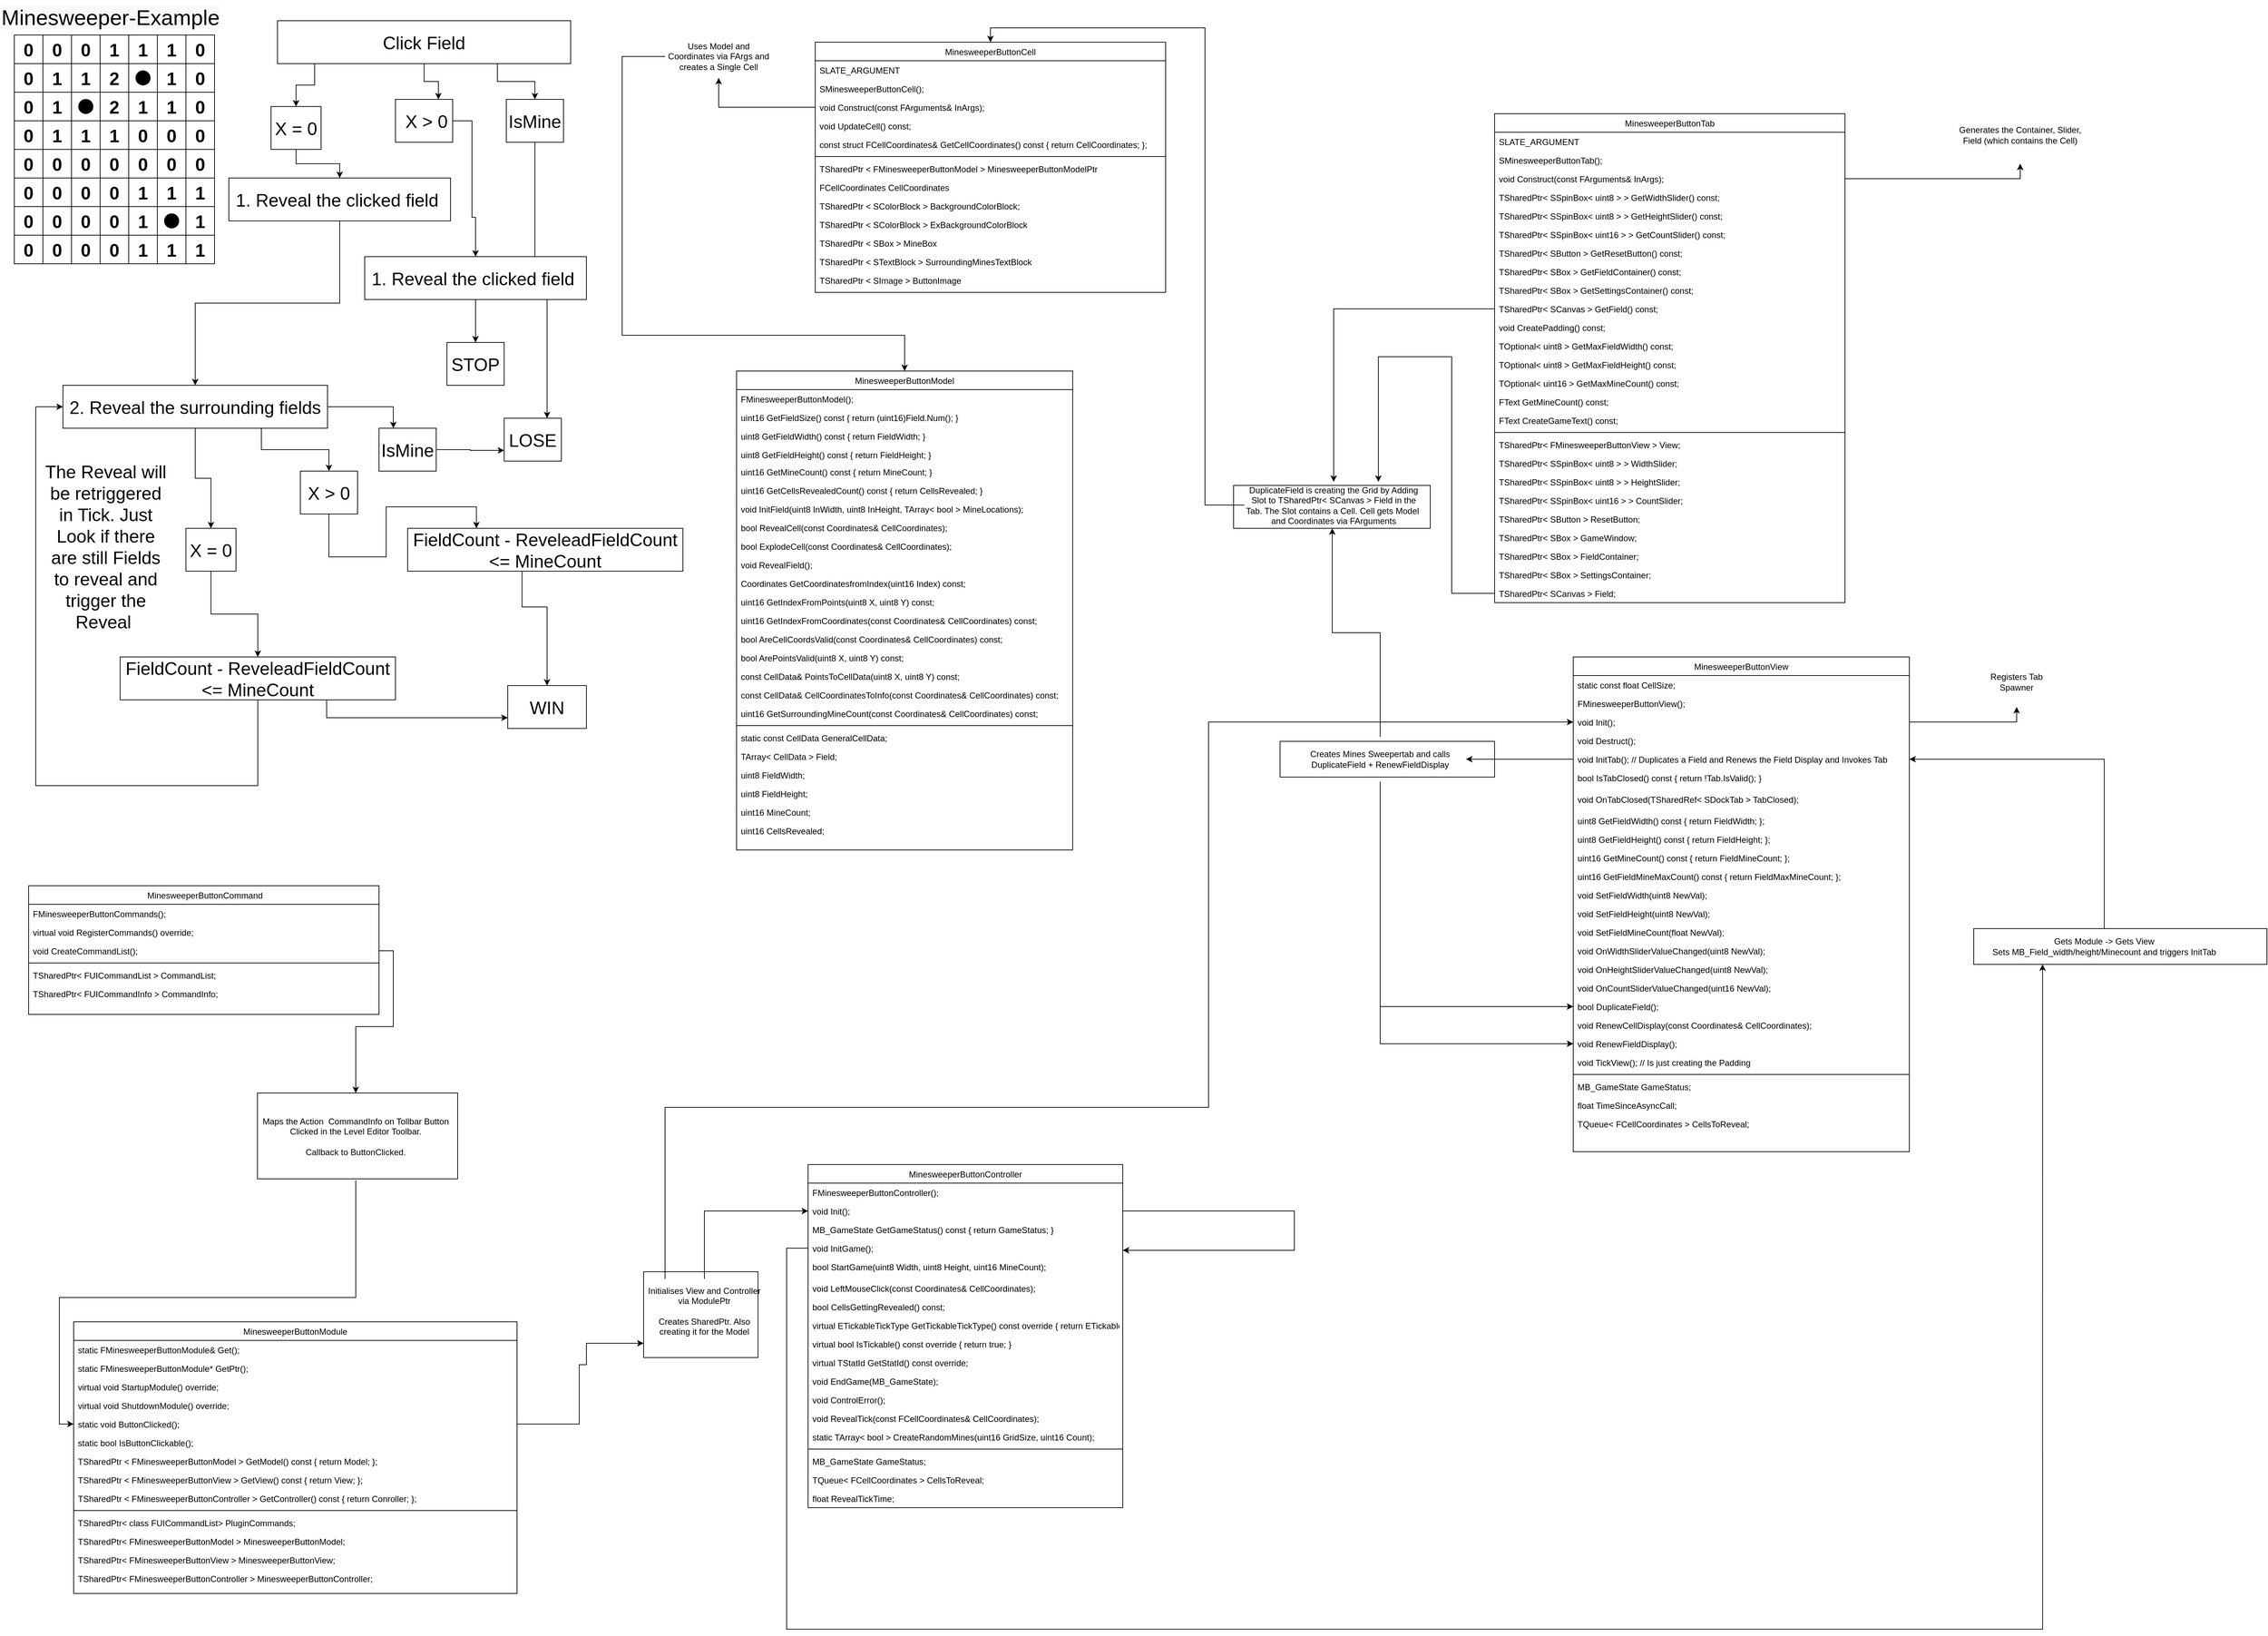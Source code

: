 <mxfile version="13.7.3" type="device"><diagram id="C5RBs43oDa-KdzZeNtuy" name="Page-1"><mxGraphModel dx="3620" dy="4389" grid="1" gridSize="10" guides="1" tooltips="1" connect="1" arrows="1" fold="1" page="1" pageScale="1" pageWidth="827" pageHeight="1169" math="0" shadow="0"><root><mxCell id="WIyWlLk6GJQsqaUBKTNV-0"/><mxCell id="WIyWlLk6GJQsqaUBKTNV-1" parent="WIyWlLk6GJQsqaUBKTNV-0"/><mxCell id="0WfVJFFR4CWs4VlzpZqB-262" value="" style="rounded=0;whiteSpace=wrap;html=1;" parent="WIyWlLk6GJQsqaUBKTNV-1" vertex="1"><mxGeometry x="360" y="360" width="280" height="120" as="geometry"/></mxCell><mxCell id="0WfVJFFR4CWs4VlzpZqB-42" value="" style="rounded=0;whiteSpace=wrap;html=1;" parent="WIyWlLk6GJQsqaUBKTNV-1" vertex="1"><mxGeometry x="1790" y="-132" width="300" height="50" as="geometry"/></mxCell><mxCell id="0WfVJFFR4CWs4VlzpZqB-14" value="" style="rounded=0;whiteSpace=wrap;html=1;" parent="WIyWlLk6GJQsqaUBKTNV-1" vertex="1"><mxGeometry x="2760" y="130" width="410" height="50" as="geometry"/></mxCell><mxCell id="0WfVJFFR4CWs4VlzpZqB-13" value="" style="rounded=0;whiteSpace=wrap;html=1;" parent="WIyWlLk6GJQsqaUBKTNV-1" vertex="1"><mxGeometry x="900" y="610" width="160" height="120" as="geometry"/></mxCell><mxCell id="wel2JVsPrqIAJUw_ENit-91" style="edgeStyle=orthogonalEdgeStyle;rounded=0;orthogonalLoop=1;jettySize=auto;html=1;entryX=0;entryY=0.5;entryDx=0;entryDy=0;" parent="WIyWlLk6GJQsqaUBKTNV-1" source="wel2JVsPrqIAJUw_ENit-79" target="wel2JVsPrqIAJUw_ENit-82" edge="1"><mxGeometry relative="1" as="geometry"/></mxCell><mxCell id="wel2JVsPrqIAJUw_ENit-79" value="Maps the Action&amp;nbsp; CommandInfo on Tollbar Button Clicked in the Level Editor Toolbar.&lt;br&gt;&lt;br&gt;Callback to ButtonClicked." style="text;html=1;strokeColor=none;fillColor=none;align=center;verticalAlign=middle;whiteSpace=wrap;rounded=0;" parent="WIyWlLk6GJQsqaUBKTNV-1" vertex="1"><mxGeometry x="355" y="360" width="285" height="122" as="geometry"/></mxCell><mxCell id="wel2JVsPrqIAJUw_ENit-92" style="edgeStyle=orthogonalEdgeStyle;rounded=0;orthogonalLoop=1;jettySize=auto;html=1;entryX=0;entryY=1;entryDx=0;entryDy=0;" parent="WIyWlLk6GJQsqaUBKTNV-1" source="wel2JVsPrqIAJUw_ENit-82" target="wel2JVsPrqIAJUw_ENit-93" edge="1"><mxGeometry relative="1" as="geometry"><mxPoint x="2780" y="770.0" as="targetPoint"/><Array as="points"><mxPoint x="810" y="823"/><mxPoint x="810" y="740"/><mxPoint x="820" y="740"/><mxPoint x="820" y="710"/></Array></mxGeometry></mxCell><mxCell id="0WfVJFFR4CWs4VlzpZqB-11" style="edgeStyle=orthogonalEdgeStyle;rounded=0;orthogonalLoop=1;jettySize=auto;html=1;entryX=0;entryY=0.5;entryDx=0;entryDy=0;" parent="WIyWlLk6GJQsqaUBKTNV-1" source="wel2JVsPrqIAJUw_ENit-93" target="wel2JVsPrqIAJUw_ENit-135" edge="1"><mxGeometry relative="1" as="geometry"><Array as="points"><mxPoint x="930" y="380"/><mxPoint x="1690" y="380"/><mxPoint x="1690" y="-159"/></Array></mxGeometry></mxCell><mxCell id="0WfVJFFR4CWs4VlzpZqB-259" style="edgeStyle=orthogonalEdgeStyle;rounded=0;orthogonalLoop=1;jettySize=auto;html=1;fontSize=30;fontColor=#000000;" parent="WIyWlLk6GJQsqaUBKTNV-1" source="wel2JVsPrqIAJUw_ENit-93" target="wel2JVsPrqIAJUw_ENit-97" edge="1"><mxGeometry relative="1" as="geometry"/></mxCell><mxCell id="wel2JVsPrqIAJUw_ENit-93" value="Initialises View and Controller via ModulePtr&lt;br&gt;&lt;br&gt;Creates SharedPtr. Also creating it for the Model&lt;br&gt;" style="text;html=1;strokeColor=none;fillColor=none;align=center;verticalAlign=middle;whiteSpace=wrap;rounded=0;" parent="WIyWlLk6GJQsqaUBKTNV-1" vertex="1"><mxGeometry x="900" y="620" width="170" height="90" as="geometry"/></mxCell><mxCell id="0WfVJFFR4CWs4VlzpZqB-2" style="edgeStyle=orthogonalEdgeStyle;rounded=0;orthogonalLoop=1;jettySize=auto;html=1;entryX=0.25;entryY=1;entryDx=0;entryDy=0;" parent="WIyWlLk6GJQsqaUBKTNV-1" source="wel2JVsPrqIAJUw_ENit-114" target="0WfVJFFR4CWs4VlzpZqB-3" edge="1"><mxGeometry relative="1" as="geometry"><mxPoint x="2900" y="200" as="targetPoint"/><Array as="points"><mxPoint x="1100" y="577"/><mxPoint x="1100" y="1110"/><mxPoint x="2856" y="1110"/></Array></mxGeometry></mxCell><mxCell id="0WfVJFFR4CWs4VlzpZqB-10" style="edgeStyle=orthogonalEdgeStyle;rounded=0;orthogonalLoop=1;jettySize=auto;html=1;entryX=1;entryY=0.5;entryDx=0;entryDy=0;" parent="WIyWlLk6GJQsqaUBKTNV-1" source="0WfVJFFR4CWs4VlzpZqB-3" target="wel2JVsPrqIAJUw_ENit-137" edge="1"><mxGeometry relative="1" as="geometry"/></mxCell><mxCell id="0WfVJFFR4CWs4VlzpZqB-3" value="Gets Module -&amp;gt; Gets View&lt;br&gt;Sets MB_Field_width/height/Minecount and triggers InitTab" style="text;html=1;strokeColor=none;fillColor=none;align=center;verticalAlign=middle;whiteSpace=wrap;rounded=0;" parent="WIyWlLk6GJQsqaUBKTNV-1" vertex="1"><mxGeometry x="2770" y="130" width="345" height="50" as="geometry"/></mxCell><mxCell id="0WfVJFFR4CWs4VlzpZqB-47" value="MinesweeperButtonTab&#10;" style="swimlane;fontStyle=0;align=center;verticalAlign=top;childLayout=stackLayout;horizontal=1;startSize=26;horizontalStack=0;resizeParent=1;resizeLast=0;collapsible=1;marginBottom=0;rounded=0;shadow=0;strokeWidth=1;" parent="WIyWlLk6GJQsqaUBKTNV-1" vertex="1"><mxGeometry x="2090" y="-1010" width="490" height="684" as="geometry"><mxRectangle x="550" y="140" width="160" height="26" as="alternateBounds"/></mxGeometry></mxCell><mxCell id="0WfVJFFR4CWs4VlzpZqB-48" value="SLATE_ARGUMENT&#10;" style="text;align=left;verticalAlign=top;spacingLeft=4;spacingRight=4;overflow=hidden;rotatable=0;points=[[0,0.5],[1,0.5]];portConstraint=eastwest;rounded=0;shadow=0;html=0;" parent="0WfVJFFR4CWs4VlzpZqB-47" vertex="1"><mxGeometry y="26" width="490" height="26" as="geometry"/></mxCell><mxCell id="0WfVJFFR4CWs4VlzpZqB-49" value="SMinesweeperButtonTab();" style="text;align=left;verticalAlign=top;spacingLeft=4;spacingRight=4;overflow=hidden;rotatable=0;points=[[0,0.5],[1,0.5]];portConstraint=eastwest;rounded=0;shadow=0;html=0;" parent="0WfVJFFR4CWs4VlzpZqB-47" vertex="1"><mxGeometry y="52" width="490" height="26" as="geometry"/></mxCell><mxCell id="0WfVJFFR4CWs4VlzpZqB-50" value="void Construct(const FArguments&amp; InArgs);" style="text;align=left;verticalAlign=top;spacingLeft=4;spacingRight=4;overflow=hidden;rotatable=0;points=[[0,0.5],[1,0.5]];portConstraint=eastwest;rounded=0;shadow=0;html=0;" parent="0WfVJFFR4CWs4VlzpZqB-47" vertex="1"><mxGeometry y="78" width="490" height="26" as="geometry"/></mxCell><mxCell id="0WfVJFFR4CWs4VlzpZqB-51" value="TSharedPtr&lt; SSpinBox&lt; uint8 &gt; &gt; GetWidthSlider() const;" style="text;align=left;verticalAlign=top;spacingLeft=4;spacingRight=4;overflow=hidden;rotatable=0;points=[[0,0.5],[1,0.5]];portConstraint=eastwest;rounded=0;shadow=0;html=0;" parent="0WfVJFFR4CWs4VlzpZqB-47" vertex="1"><mxGeometry y="104" width="490" height="26" as="geometry"/></mxCell><mxCell id="0WfVJFFR4CWs4VlzpZqB-52" value="TSharedPtr&lt; SSpinBox&lt; uint8 &gt; &gt; GetHeightSlider() const;" style="text;align=left;verticalAlign=top;spacingLeft=4;spacingRight=4;overflow=hidden;rotatable=0;points=[[0,0.5],[1,0.5]];portConstraint=eastwest;rounded=0;shadow=0;html=0;" parent="0WfVJFFR4CWs4VlzpZqB-47" vertex="1"><mxGeometry y="130" width="490" height="26" as="geometry"/></mxCell><mxCell id="0WfVJFFR4CWs4VlzpZqB-63" value="TSharedPtr&lt; SSpinBox&lt; uint16 &gt; &gt; GetCountSlider() const;" style="text;align=left;verticalAlign=top;spacingLeft=4;spacingRight=4;overflow=hidden;rotatable=0;points=[[0,0.5],[1,0.5]];portConstraint=eastwest;rounded=0;shadow=0;html=0;" parent="0WfVJFFR4CWs4VlzpZqB-47" vertex="1"><mxGeometry y="156" width="490" height="26" as="geometry"/></mxCell><mxCell id="0WfVJFFR4CWs4VlzpZqB-64" value="TSharedPtr&lt; SButton &gt; GetResetButton() const;" style="text;align=left;verticalAlign=top;spacingLeft=4;spacingRight=4;overflow=hidden;rotatable=0;points=[[0,0.5],[1,0.5]];portConstraint=eastwest;rounded=0;shadow=0;html=0;" parent="0WfVJFFR4CWs4VlzpZqB-47" vertex="1"><mxGeometry y="182" width="490" height="26" as="geometry"/></mxCell><mxCell id="0WfVJFFR4CWs4VlzpZqB-66" value="TSharedPtr&lt; SBox &gt; GetFieldContainer() const;" style="text;align=left;verticalAlign=top;spacingLeft=4;spacingRight=4;overflow=hidden;rotatable=0;points=[[0,0.5],[1,0.5]];portConstraint=eastwest;rounded=0;shadow=0;html=0;" parent="0WfVJFFR4CWs4VlzpZqB-47" vertex="1"><mxGeometry y="208" width="490" height="26" as="geometry"/></mxCell><mxCell id="0WfVJFFR4CWs4VlzpZqB-67" value="TSharedPtr&lt; SBox &gt; GetSettingsContainer() const;" style="text;align=left;verticalAlign=top;spacingLeft=4;spacingRight=4;overflow=hidden;rotatable=0;points=[[0,0.5],[1,0.5]];portConstraint=eastwest;rounded=0;shadow=0;html=0;" parent="0WfVJFFR4CWs4VlzpZqB-47" vertex="1"><mxGeometry y="234" width="490" height="26" as="geometry"/></mxCell><mxCell id="0WfVJFFR4CWs4VlzpZqB-65" value="TSharedPtr&lt; SCanvas &gt; GetField() const;" style="text;align=left;verticalAlign=top;spacingLeft=4;spacingRight=4;overflow=hidden;rotatable=0;points=[[0,0.5],[1,0.5]];portConstraint=eastwest;rounded=0;shadow=0;html=0;" parent="0WfVJFFR4CWs4VlzpZqB-47" vertex="1"><mxGeometry y="260" width="490" height="26" as="geometry"/></mxCell><mxCell id="0WfVJFFR4CWs4VlzpZqB-62" value="void CreatePadding() const;" style="text;align=left;verticalAlign=top;spacingLeft=4;spacingRight=4;overflow=hidden;rotatable=0;points=[[0,0.5],[1,0.5]];portConstraint=eastwest;rounded=0;shadow=0;html=0;" parent="0WfVJFFR4CWs4VlzpZqB-47" vertex="1"><mxGeometry y="286" width="490" height="26" as="geometry"/></mxCell><mxCell id="0WfVJFFR4CWs4VlzpZqB-54" value="TOptional&lt; uint8 &gt; GetMaxFieldWidth() const;" style="text;align=left;verticalAlign=top;spacingLeft=4;spacingRight=4;overflow=hidden;rotatable=0;points=[[0,0.5],[1,0.5]];portConstraint=eastwest;" parent="0WfVJFFR4CWs4VlzpZqB-47" vertex="1"><mxGeometry y="312" width="490" height="26" as="geometry"/></mxCell><mxCell id="0WfVJFFR4CWs4VlzpZqB-55" value="TOptional&lt; uint8 &gt; GetMaxFieldHeight() const;" style="text;align=left;verticalAlign=top;spacingLeft=4;spacingRight=4;overflow=hidden;rotatable=0;points=[[0,0.5],[1,0.5]];portConstraint=eastwest;" parent="0WfVJFFR4CWs4VlzpZqB-47" vertex="1"><mxGeometry y="338" width="490" height="26" as="geometry"/></mxCell><mxCell id="0WfVJFFR4CWs4VlzpZqB-56" value="TOptional&lt; uint16 &gt; GetMaxMineCount() const;" style="text;align=left;verticalAlign=top;spacingLeft=4;spacingRight=4;overflow=hidden;rotatable=0;points=[[0,0.5],[1,0.5]];portConstraint=eastwest;" parent="0WfVJFFR4CWs4VlzpZqB-47" vertex="1"><mxGeometry y="364" width="490" height="26" as="geometry"/></mxCell><mxCell id="0WfVJFFR4CWs4VlzpZqB-57" value="FText GetMineCount() const;" style="text;align=left;verticalAlign=top;spacingLeft=4;spacingRight=4;overflow=hidden;rotatable=0;points=[[0,0.5],[1,0.5]];portConstraint=eastwest;" parent="0WfVJFFR4CWs4VlzpZqB-47" vertex="1"><mxGeometry y="390" width="490" height="26" as="geometry"/></mxCell><mxCell id="0WfVJFFR4CWs4VlzpZqB-58" value="FText CreateGameText() const;" style="text;align=left;verticalAlign=top;spacingLeft=4;spacingRight=4;overflow=hidden;rotatable=0;points=[[0,0.5],[1,0.5]];portConstraint=eastwest;" parent="0WfVJFFR4CWs4VlzpZqB-47" vertex="1"><mxGeometry y="416" width="490" height="26" as="geometry"/></mxCell><mxCell id="0WfVJFFR4CWs4VlzpZqB-53" value="" style="line;html=1;strokeWidth=1;align=left;verticalAlign=middle;spacingTop=-1;spacingLeft=3;spacingRight=3;rotatable=0;labelPosition=right;points=[];portConstraint=eastwest;" parent="0WfVJFFR4CWs4VlzpZqB-47" vertex="1"><mxGeometry y="442" width="490" height="8" as="geometry"/></mxCell><mxCell id="0WfVJFFR4CWs4VlzpZqB-59" value="TSharedPtr&lt; FMinesweeperButtonView &gt; View;" style="text;align=left;verticalAlign=top;spacingLeft=4;spacingRight=4;overflow=hidden;rotatable=0;points=[[0,0.5],[1,0.5]];portConstraint=eastwest;" parent="0WfVJFFR4CWs4VlzpZqB-47" vertex="1"><mxGeometry y="450" width="490" height="26" as="geometry"/></mxCell><mxCell id="0WfVJFFR4CWs4VlzpZqB-60" value="TSharedPtr&lt; SSpinBox&lt; uint8 &gt; &gt; WidthSlider;" style="text;align=left;verticalAlign=top;spacingLeft=4;spacingRight=4;overflow=hidden;rotatable=0;points=[[0,0.5],[1,0.5]];portConstraint=eastwest;" parent="0WfVJFFR4CWs4VlzpZqB-47" vertex="1"><mxGeometry y="476" width="490" height="26" as="geometry"/></mxCell><mxCell id="0WfVJFFR4CWs4VlzpZqB-61" value="TSharedPtr&lt; SSpinBox&lt; uint8 &gt; &gt; HeightSlider;" style="text;align=left;verticalAlign=top;spacingLeft=4;spacingRight=4;overflow=hidden;rotatable=0;points=[[0,0.5],[1,0.5]];portConstraint=eastwest;" parent="0WfVJFFR4CWs4VlzpZqB-47" vertex="1"><mxGeometry y="502" width="490" height="26" as="geometry"/></mxCell><mxCell id="0WfVJFFR4CWs4VlzpZqB-68" value="TSharedPtr&lt; SSpinBox&lt; uint16 &gt; &gt; CountSlider;" style="text;align=left;verticalAlign=top;spacingLeft=4;spacingRight=4;overflow=hidden;rotatable=0;points=[[0,0.5],[1,0.5]];portConstraint=eastwest;" parent="0WfVJFFR4CWs4VlzpZqB-47" vertex="1"><mxGeometry y="528" width="490" height="26" as="geometry"/></mxCell><mxCell id="0WfVJFFR4CWs4VlzpZqB-69" value="TSharedPtr&lt; SButton &gt; ResetButton;" style="text;align=left;verticalAlign=top;spacingLeft=4;spacingRight=4;overflow=hidden;rotatable=0;points=[[0,0.5],[1,0.5]];portConstraint=eastwest;" parent="0WfVJFFR4CWs4VlzpZqB-47" vertex="1"><mxGeometry y="554" width="490" height="26" as="geometry"/></mxCell><mxCell id="0WfVJFFR4CWs4VlzpZqB-70" value="TSharedPtr&lt; SBox &gt; GameWindow;" style="text;align=left;verticalAlign=top;spacingLeft=4;spacingRight=4;overflow=hidden;rotatable=0;points=[[0,0.5],[1,0.5]];portConstraint=eastwest;" parent="0WfVJFFR4CWs4VlzpZqB-47" vertex="1"><mxGeometry y="580" width="490" height="26" as="geometry"/></mxCell><mxCell id="0WfVJFFR4CWs4VlzpZqB-72" value="TSharedPtr&lt; SBox &gt; FieldContainer;" style="text;align=left;verticalAlign=top;spacingLeft=4;spacingRight=4;overflow=hidden;rotatable=0;points=[[0,0.5],[1,0.5]];portConstraint=eastwest;" parent="0WfVJFFR4CWs4VlzpZqB-47" vertex="1"><mxGeometry y="606" width="490" height="26" as="geometry"/></mxCell><mxCell id="0WfVJFFR4CWs4VlzpZqB-71" value="TSharedPtr&lt; SBox &gt; SettingsContainer;" style="text;align=left;verticalAlign=top;spacingLeft=4;spacingRight=4;overflow=hidden;rotatable=0;points=[[0,0.5],[1,0.5]];portConstraint=eastwest;" parent="0WfVJFFR4CWs4VlzpZqB-47" vertex="1"><mxGeometry y="632" width="490" height="26" as="geometry"/></mxCell><mxCell id="0WfVJFFR4CWs4VlzpZqB-73" value="TSharedPtr&lt; SCanvas &gt; Field;" style="text;align=left;verticalAlign=top;spacingLeft=4;spacingRight=4;overflow=hidden;rotatable=0;points=[[0,0.5],[1,0.5]];portConstraint=eastwest;" parent="0WfVJFFR4CWs4VlzpZqB-47" vertex="1"><mxGeometry y="658" width="490" height="26" as="geometry"/></mxCell><mxCell id="0WfVJFFR4CWs4VlzpZqB-39" style="edgeStyle=orthogonalEdgeStyle;rounded=0;orthogonalLoop=1;jettySize=auto;html=1;" parent="WIyWlLk6GJQsqaUBKTNV-1" source="wel2JVsPrqIAJUw_ENit-137" target="0WfVJFFR4CWs4VlzpZqB-40" edge="1"><mxGeometry relative="1" as="geometry"><mxPoint x="2000" y="-40" as="targetPoint"/></mxGeometry></mxCell><mxCell id="0WfVJFFR4CWs4VlzpZqB-41" style="edgeStyle=orthogonalEdgeStyle;rounded=0;orthogonalLoop=1;jettySize=auto;html=1;entryX=0;entryY=0.5;entryDx=0;entryDy=0;" parent="WIyWlLk6GJQsqaUBKTNV-1" source="0WfVJFFR4CWs4VlzpZqB-40" target="0WfVJFFR4CWs4VlzpZqB-5" edge="1"><mxGeometry relative="1" as="geometry"/></mxCell><mxCell id="0WfVJFFR4CWs4VlzpZqB-43" style="edgeStyle=orthogonalEdgeStyle;rounded=0;orthogonalLoop=1;jettySize=auto;html=1;exitX=0.5;exitY=1;exitDx=0;exitDy=0;entryX=0;entryY=0.5;entryDx=0;entryDy=0;" parent="WIyWlLk6GJQsqaUBKTNV-1" source="0WfVJFFR4CWs4VlzpZqB-40" target="0WfVJFFR4CWs4VlzpZqB-6" edge="1"><mxGeometry relative="1" as="geometry"><Array as="points"><mxPoint x="1930" y="291"/></Array></mxGeometry></mxCell><mxCell id="0WfVJFFR4CWs4VlzpZqB-44" style="edgeStyle=orthogonalEdgeStyle;rounded=0;orthogonalLoop=1;jettySize=auto;html=1;" parent="WIyWlLk6GJQsqaUBKTNV-1" source="0WfVJFFR4CWs4VlzpZqB-40" target="0WfVJFFR4CWs4VlzpZqB-45" edge="1"><mxGeometry relative="1" as="geometry"><mxPoint x="1930" y="-460" as="targetPoint"/><Array as="points"><mxPoint x="1930" y="-284"/><mxPoint x="1863" y="-284"/></Array></mxGeometry></mxCell><mxCell id="0WfVJFFR4CWs4VlzpZqB-40" value="Creates Mines Sweepertab and calls DuplicateField + RenewFieldDisplay" style="text;html=1;strokeColor=none;fillColor=none;align=center;verticalAlign=middle;whiteSpace=wrap;rounded=0;" parent="WIyWlLk6GJQsqaUBKTNV-1" vertex="1"><mxGeometry x="1810" y="-138.5" width="240" height="63" as="geometry"/></mxCell><mxCell id="0WfVJFFR4CWs4VlzpZqB-45" value="" style="rounded=0;whiteSpace=wrap;html=1;" parent="WIyWlLk6GJQsqaUBKTNV-1" vertex="1"><mxGeometry x="1725" y="-490" width="275" height="60" as="geometry"/></mxCell><mxCell id="0WfVJFFR4CWs4VlzpZqB-79" style="edgeStyle=orthogonalEdgeStyle;rounded=0;orthogonalLoop=1;jettySize=auto;html=1;entryX=0.5;entryY=0;entryDx=0;entryDy=0;" parent="WIyWlLk6GJQsqaUBKTNV-1" source="0WfVJFFR4CWs4VlzpZqB-46" target="wel2JVsPrqIAJUw_ENit-38" edge="1"><mxGeometry relative="1" as="geometry"/></mxCell><mxCell id="0WfVJFFR4CWs4VlzpZqB-46" value="DuplicateField is creating the Grid by Adding Slot to&amp;nbsp;TSharedPtr&amp;lt; SCanvas &amp;gt; Field in the Tab. The Slot contains a Cell. Cell gets Model&amp;nbsp; and Coordinates via FArguments" style="text;html=1;strokeColor=none;fillColor=none;align=center;verticalAlign=middle;whiteSpace=wrap;rounded=0;" parent="WIyWlLk6GJQsqaUBKTNV-1" vertex="1"><mxGeometry x="1740" y="-495" width="250" height="65" as="geometry"/></mxCell><mxCell id="0WfVJFFR4CWs4VlzpZqB-75" style="edgeStyle=orthogonalEdgeStyle;rounded=0;orthogonalLoop=1;jettySize=auto;html=1;" parent="WIyWlLk6GJQsqaUBKTNV-1" source="wel2JVsPrqIAJUw_ENit-135" target="0WfVJFFR4CWs4VlzpZqB-76" edge="1"><mxGeometry relative="1" as="geometry"><mxPoint x="2790" y="-190" as="targetPoint"/></mxGeometry></mxCell><mxCell id="0WfVJFFR4CWs4VlzpZqB-76" value="Registers Tab Spawner" style="text;html=1;strokeColor=none;fillColor=none;align=center;verticalAlign=middle;whiteSpace=wrap;rounded=0;" parent="WIyWlLk6GJQsqaUBKTNV-1" vertex="1"><mxGeometry x="2770" y="-250" width="100" height="70" as="geometry"/></mxCell><mxCell id="0WfVJFFR4CWs4VlzpZqB-77" style="edgeStyle=orthogonalEdgeStyle;rounded=0;orthogonalLoop=1;jettySize=auto;html=1;" parent="WIyWlLk6GJQsqaUBKTNV-1" source="0WfVJFFR4CWs4VlzpZqB-50" target="0WfVJFFR4CWs4VlzpZqB-78" edge="1"><mxGeometry relative="1" as="geometry"><mxPoint x="2750" y="-1010" as="targetPoint"/></mxGeometry></mxCell><mxCell id="0WfVJFFR4CWs4VlzpZqB-78" value="Generates the Container, Slider, Field (which contains the Cell)" style="text;html=1;strokeColor=none;fillColor=none;align=center;verticalAlign=middle;whiteSpace=wrap;rounded=0;" parent="WIyWlLk6GJQsqaUBKTNV-1" vertex="1"><mxGeometry x="2730" y="-1020" width="190" height="80" as="geometry"/></mxCell><mxCell id="0WfVJFFR4CWs4VlzpZqB-80" style="edgeStyle=orthogonalEdgeStyle;rounded=0;orthogonalLoop=1;jettySize=auto;html=1;" parent="WIyWlLk6GJQsqaUBKTNV-1" source="wel2JVsPrqIAJUw_ENit-51" target="0WfVJFFR4CWs4VlzpZqB-81" edge="1"><mxGeometry relative="1" as="geometry"><mxPoint x="1010" y="-620" as="targetPoint"/></mxGeometry></mxCell><mxCell id="0WfVJFFR4CWs4VlzpZqB-82" style="edgeStyle=orthogonalEdgeStyle;rounded=0;orthogonalLoop=1;jettySize=auto;html=1;entryX=0.5;entryY=0;entryDx=0;entryDy=0;" parent="WIyWlLk6GJQsqaUBKTNV-1" source="0WfVJFFR4CWs4VlzpZqB-81" target="wel2JVsPrqIAJUw_ENit-154" edge="1"><mxGeometry relative="1" as="geometry"><Array as="points"><mxPoint x="870" y="-1090"/><mxPoint x="870" y="-700"/><mxPoint x="1265" y="-700"/></Array></mxGeometry></mxCell><mxCell id="0WfVJFFR4CWs4VlzpZqB-81" value="Uses Model and Coordinates via FArgs and creates a Single Cell" style="text;html=1;strokeColor=none;fillColor=none;align=center;verticalAlign=middle;whiteSpace=wrap;rounded=0;" parent="WIyWlLk6GJQsqaUBKTNV-1" vertex="1"><mxGeometry x="930" y="-1120" width="150" height="60" as="geometry"/></mxCell><mxCell id="wel2JVsPrqIAJUw_ENit-131" value="MinesweeperButtonView" style="swimlane;fontStyle=0;align=center;verticalAlign=top;childLayout=stackLayout;horizontal=1;startSize=26;horizontalStack=0;resizeParent=1;resizeLast=0;collapsible=1;marginBottom=0;rounded=0;shadow=0;strokeWidth=1;" parent="WIyWlLk6GJQsqaUBKTNV-1" vertex="1"><mxGeometry x="2200" y="-250" width="470" height="692" as="geometry"><mxRectangle x="550" y="140" width="160" height="26" as="alternateBounds"/></mxGeometry></mxCell><mxCell id="wel2JVsPrqIAJUw_ENit-132" value="static const float CellSize;" style="text;align=left;verticalAlign=top;spacingLeft=4;spacingRight=4;overflow=hidden;rotatable=0;points=[[0,0.5],[1,0.5]];portConstraint=eastwest;rounded=0;shadow=0;html=0;" parent="wel2JVsPrqIAJUw_ENit-131" vertex="1"><mxGeometry y="26" width="470" height="26" as="geometry"/></mxCell><mxCell id="wel2JVsPrqIAJUw_ENit-134" value="FMinesweeperButtonView();" style="text;align=left;verticalAlign=top;spacingLeft=4;spacingRight=4;overflow=hidden;rotatable=0;points=[[0,0.5],[1,0.5]];portConstraint=eastwest;rounded=0;shadow=0;html=0;" parent="wel2JVsPrqIAJUw_ENit-131" vertex="1"><mxGeometry y="52" width="470" height="26" as="geometry"/></mxCell><mxCell id="wel2JVsPrqIAJUw_ENit-135" value="void Init();" style="text;align=left;verticalAlign=top;spacingLeft=4;spacingRight=4;overflow=hidden;rotatable=0;points=[[0,0.5],[1,0.5]];portConstraint=eastwest;rounded=0;shadow=0;html=0;" parent="wel2JVsPrqIAJUw_ENit-131" vertex="1"><mxGeometry y="78" width="470" height="26" as="geometry"/></mxCell><mxCell id="wel2JVsPrqIAJUw_ENit-136" value="void Destruct();" style="text;align=left;verticalAlign=top;spacingLeft=4;spacingRight=4;overflow=hidden;rotatable=0;points=[[0,0.5],[1,0.5]];portConstraint=eastwest;rounded=0;shadow=0;html=0;" parent="wel2JVsPrqIAJUw_ENit-131" vertex="1"><mxGeometry y="104" width="470" height="26" as="geometry"/></mxCell><mxCell id="wel2JVsPrqIAJUw_ENit-137" value="void InitTab(); // Duplicates a Field and Renews the Field Display and Invokes Tab" style="text;align=left;verticalAlign=top;spacingLeft=4;spacingRight=4;overflow=hidden;rotatable=0;points=[[0,0.5],[1,0.5]];portConstraint=eastwest;rounded=0;shadow=0;html=0;" parent="wel2JVsPrqIAJUw_ENit-131" vertex="1"><mxGeometry y="130" width="470" height="26" as="geometry"/></mxCell><mxCell id="wel2JVsPrqIAJUw_ENit-138" value="bool IsTabClosed() const { return !Tab.IsValid(); }" style="text;align=left;verticalAlign=top;spacingLeft=4;spacingRight=4;overflow=hidden;rotatable=0;points=[[0,0.5],[1,0.5]];portConstraint=eastwest;rounded=0;shadow=0;html=0;" parent="wel2JVsPrqIAJUw_ENit-131" vertex="1"><mxGeometry y="156" width="470" height="30" as="geometry"/></mxCell><mxCell id="wel2JVsPrqIAJUw_ENit-139" value="void OnTabClosed(TSharedRef&lt; SDockTab &gt; TabClosed);" style="text;align=left;verticalAlign=top;spacingLeft=4;spacingRight=4;overflow=hidden;rotatable=0;points=[[0,0.5],[1,0.5]];portConstraint=eastwest;rounded=0;shadow=0;html=0;" parent="wel2JVsPrqIAJUw_ENit-131" vertex="1"><mxGeometry y="186" width="470" height="30" as="geometry"/></mxCell><mxCell id="wel2JVsPrqIAJUw_ENit-140" value="uint8 GetFieldWidth() const { return FieldWidth; };" style="text;align=left;verticalAlign=top;spacingLeft=4;spacingRight=4;overflow=hidden;rotatable=0;points=[[0,0.5],[1,0.5]];portConstraint=eastwest;rounded=0;shadow=0;html=0;" parent="wel2JVsPrqIAJUw_ENit-131" vertex="1"><mxGeometry y="216" width="470" height="26" as="geometry"/></mxCell><mxCell id="wel2JVsPrqIAJUw_ENit-141" value="uint8 GetFieldHeight() const { return FieldHeight; };" style="text;align=left;verticalAlign=top;spacingLeft=4;spacingRight=4;overflow=hidden;rotatable=0;points=[[0,0.5],[1,0.5]];portConstraint=eastwest;rounded=0;shadow=0;html=0;" parent="wel2JVsPrqIAJUw_ENit-131" vertex="1"><mxGeometry y="242" width="470" height="26" as="geometry"/></mxCell><mxCell id="wel2JVsPrqIAJUw_ENit-142" value="uint16 GetMineCount() const { return FieldMineCount; };" style="text;align=left;verticalAlign=top;spacingLeft=4;spacingRight=4;overflow=hidden;rotatable=0;points=[[0,0.5],[1,0.5]];portConstraint=eastwest;rounded=0;shadow=0;html=0;" parent="wel2JVsPrqIAJUw_ENit-131" vertex="1"><mxGeometry y="268" width="470" height="26" as="geometry"/></mxCell><mxCell id="wel2JVsPrqIAJUw_ENit-143" value="uint16 GetFieldMineMaxCount() const { return FieldMaxMineCount; };" style="text;align=left;verticalAlign=top;spacingLeft=4;spacingRight=4;overflow=hidden;rotatable=0;points=[[0,0.5],[1,0.5]];portConstraint=eastwest;rounded=0;shadow=0;html=0;" parent="wel2JVsPrqIAJUw_ENit-131" vertex="1"><mxGeometry y="294" width="470" height="26" as="geometry"/></mxCell><mxCell id="wel2JVsPrqIAJUw_ENit-144" value="void SetFieldWidth(uint8 NewVal);" style="text;align=left;verticalAlign=top;spacingLeft=4;spacingRight=4;overflow=hidden;rotatable=0;points=[[0,0.5],[1,0.5]];portConstraint=eastwest;rounded=0;shadow=0;html=0;" parent="wel2JVsPrqIAJUw_ENit-131" vertex="1"><mxGeometry y="320" width="470" height="26" as="geometry"/></mxCell><mxCell id="wel2JVsPrqIAJUw_ENit-145" value="void SetFieldHeight(uint8 NewVal);" style="text;align=left;verticalAlign=top;spacingLeft=4;spacingRight=4;overflow=hidden;rotatable=0;points=[[0,0.5],[1,0.5]];portConstraint=eastwest;rounded=0;shadow=0;html=0;" parent="wel2JVsPrqIAJUw_ENit-131" vertex="1"><mxGeometry y="346" width="470" height="26" as="geometry"/></mxCell><mxCell id="wel2JVsPrqIAJUw_ENit-146" value="void SetFieldMineCount(float NewVal);" style="text;align=left;verticalAlign=top;spacingLeft=4;spacingRight=4;overflow=hidden;rotatable=0;points=[[0,0.5],[1,0.5]];portConstraint=eastwest;rounded=0;shadow=0;html=0;" parent="wel2JVsPrqIAJUw_ENit-131" vertex="1"><mxGeometry y="372" width="470" height="26" as="geometry"/></mxCell><mxCell id="wel2JVsPrqIAJUw_ENit-147" value="void OnWidthSliderValueChanged(uint8 NewVal);" style="text;align=left;verticalAlign=top;spacingLeft=4;spacingRight=4;overflow=hidden;rotatable=0;points=[[0,0.5],[1,0.5]];portConstraint=eastwest;rounded=0;shadow=0;html=0;" parent="wel2JVsPrqIAJUw_ENit-131" vertex="1"><mxGeometry y="398" width="470" height="26" as="geometry"/></mxCell><mxCell id="wel2JVsPrqIAJUw_ENit-152" value="void OnHeightSliderValueChanged(uint8 NewVal);" style="text;align=left;verticalAlign=top;spacingLeft=4;spacingRight=4;overflow=hidden;rotatable=0;points=[[0,0.5],[1,0.5]];portConstraint=eastwest;rounded=0;shadow=0;html=0;" parent="wel2JVsPrqIAJUw_ENit-131" vertex="1"><mxGeometry y="424" width="470" height="26" as="geometry"/></mxCell><mxCell id="wel2JVsPrqIAJUw_ENit-153" value="void OnCountSliderValueChanged(uint16 NewVal);" style="text;align=left;verticalAlign=top;spacingLeft=4;spacingRight=4;overflow=hidden;rotatable=0;points=[[0,0.5],[1,0.5]];portConstraint=eastwest;rounded=0;shadow=0;html=0;" parent="wel2JVsPrqIAJUw_ENit-131" vertex="1"><mxGeometry y="450" width="470" height="26" as="geometry"/></mxCell><mxCell id="0WfVJFFR4CWs4VlzpZqB-5" value="bool DuplicateField();" style="text;align=left;verticalAlign=top;spacingLeft=4;spacingRight=4;overflow=hidden;rotatable=0;points=[[0,0.5],[1,0.5]];portConstraint=eastwest;rounded=0;shadow=0;html=0;" parent="wel2JVsPrqIAJUw_ENit-131" vertex="1"><mxGeometry y="476" width="470" height="26" as="geometry"/></mxCell><mxCell id="0WfVJFFR4CWs4VlzpZqB-9" value="void RenewCellDisplay(const Coordinates&amp; CellCoordinates);" style="text;align=left;verticalAlign=top;spacingLeft=4;spacingRight=4;overflow=hidden;rotatable=0;points=[[0,0.5],[1,0.5]];portConstraint=eastwest;rounded=0;shadow=0;html=0;" parent="wel2JVsPrqIAJUw_ENit-131" vertex="1"><mxGeometry y="502" width="470" height="26" as="geometry"/></mxCell><mxCell id="0WfVJFFR4CWs4VlzpZqB-6" value="void RenewFieldDisplay();" style="text;align=left;verticalAlign=top;spacingLeft=4;spacingRight=4;overflow=hidden;rotatable=0;points=[[0,0.5],[1,0.5]];portConstraint=eastwest;rounded=0;shadow=0;html=0;" parent="wel2JVsPrqIAJUw_ENit-131" vertex="1"><mxGeometry y="528" width="470" height="26" as="geometry"/></mxCell><mxCell id="0WfVJFFR4CWs4VlzpZqB-8" value="void TickView(); // Is just creating the Padding" style="text;align=left;verticalAlign=top;spacingLeft=4;spacingRight=4;overflow=hidden;rotatable=0;points=[[0,0.5],[1,0.5]];portConstraint=eastwest;rounded=0;shadow=0;html=0;" parent="wel2JVsPrqIAJUw_ENit-131" vertex="1"><mxGeometry y="554" width="470" height="26" as="geometry"/></mxCell><mxCell id="wel2JVsPrqIAJUw_ENit-148" value="" style="line;html=1;strokeWidth=1;align=left;verticalAlign=middle;spacingTop=-1;spacingLeft=3;spacingRight=3;rotatable=0;labelPosition=right;points=[];portConstraint=eastwest;" parent="wel2JVsPrqIAJUw_ENit-131" vertex="1"><mxGeometry y="580" width="470" height="8" as="geometry"/></mxCell><mxCell id="wel2JVsPrqIAJUw_ENit-149" value="MB_GameState GameStatus;" style="text;align=left;verticalAlign=top;spacingLeft=4;spacingRight=4;overflow=hidden;rotatable=0;points=[[0,0.5],[1,0.5]];portConstraint=eastwest;rounded=0;shadow=0;html=0;" parent="wel2JVsPrqIAJUw_ENit-131" vertex="1"><mxGeometry y="588" width="470" height="26" as="geometry"/></mxCell><mxCell id="wel2JVsPrqIAJUw_ENit-150" value="float TimeSinceAsyncCall;" style="text;align=left;verticalAlign=top;spacingLeft=4;spacingRight=4;overflow=hidden;rotatable=0;points=[[0,0.5],[1,0.5]];portConstraint=eastwest;rounded=0;shadow=0;html=0;" parent="wel2JVsPrqIAJUw_ENit-131" vertex="1"><mxGeometry y="614" width="470" height="26" as="geometry"/></mxCell><mxCell id="wel2JVsPrqIAJUw_ENit-151" value="TQueue&lt; FCellCoordinates &gt; CellsToReveal;" style="text;align=left;verticalAlign=top;spacingLeft=4;spacingRight=4;overflow=hidden;rotatable=0;points=[[0,0.5],[1,0.5]];portConstraint=eastwest;rounded=0;shadow=0;html=0;" parent="wel2JVsPrqIAJUw_ENit-131" vertex="1"><mxGeometry y="640" width="470" height="26" as="geometry"/></mxCell><mxCell id="0WfVJFFR4CWs4VlzpZqB-150" value="" style="group" parent="WIyWlLk6GJQsqaUBKTNV-1" vertex="1" connectable="0"><mxGeometry x="20" y="-1120" width="280" height="320" as="geometry"/></mxCell><mxCell id="0WfVJFFR4CWs4VlzpZqB-83" value="" style="whiteSpace=wrap;html=1;aspect=fixed;" parent="0WfVJFFR4CWs4VlzpZqB-150" vertex="1"><mxGeometry x="80" y="40" width="40" height="40" as="geometry"/></mxCell><mxCell id="0WfVJFFR4CWs4VlzpZqB-84" value="" style="whiteSpace=wrap;html=1;aspect=fixed;" parent="0WfVJFFR4CWs4VlzpZqB-150" vertex="1"><mxGeometry x="120" y="40" width="40" height="40" as="geometry"/></mxCell><mxCell id="0WfVJFFR4CWs4VlzpZqB-85" value="" style="whiteSpace=wrap;html=1;aspect=fixed;" parent="0WfVJFFR4CWs4VlzpZqB-150" vertex="1"><mxGeometry x="160" y="40" width="40" height="40" as="geometry"/></mxCell><mxCell id="0WfVJFFR4CWs4VlzpZqB-86" value="" style="whiteSpace=wrap;html=1;aspect=fixed;" parent="0WfVJFFR4CWs4VlzpZqB-150" vertex="1"><mxGeometry x="200" y="40" width="40" height="40" as="geometry"/></mxCell><mxCell id="0WfVJFFR4CWs4VlzpZqB-87" value="" style="whiteSpace=wrap;html=1;aspect=fixed;" parent="0WfVJFFR4CWs4VlzpZqB-150" vertex="1"><mxGeometry x="240" y="40" width="40" height="40" as="geometry"/></mxCell><mxCell id="0WfVJFFR4CWs4VlzpZqB-88" value="" style="whiteSpace=wrap;html=1;aspect=fixed;" parent="0WfVJFFR4CWs4VlzpZqB-150" vertex="1"><mxGeometry x="80" y="80" width="40" height="40" as="geometry"/></mxCell><mxCell id="0WfVJFFR4CWs4VlzpZqB-89" value="" style="whiteSpace=wrap;html=1;aspect=fixed;" parent="0WfVJFFR4CWs4VlzpZqB-150" vertex="1"><mxGeometry x="120" y="80" width="40" height="40" as="geometry"/></mxCell><mxCell id="0WfVJFFR4CWs4VlzpZqB-90" value="" style="whiteSpace=wrap;html=1;aspect=fixed;" parent="0WfVJFFR4CWs4VlzpZqB-150" vertex="1"><mxGeometry x="160" y="80" width="40" height="40" as="geometry"/></mxCell><mxCell id="0WfVJFFR4CWs4VlzpZqB-91" value="" style="whiteSpace=wrap;html=1;aspect=fixed;" parent="0WfVJFFR4CWs4VlzpZqB-150" vertex="1"><mxGeometry x="200" y="80" width="40" height="40" as="geometry"/></mxCell><mxCell id="0WfVJFFR4CWs4VlzpZqB-92" value="" style="whiteSpace=wrap;html=1;aspect=fixed;" parent="0WfVJFFR4CWs4VlzpZqB-150" vertex="1"><mxGeometry x="240" y="80" width="40" height="40" as="geometry"/></mxCell><mxCell id="0WfVJFFR4CWs4VlzpZqB-93" value="" style="whiteSpace=wrap;html=1;aspect=fixed;" parent="0WfVJFFR4CWs4VlzpZqB-150" vertex="1"><mxGeometry x="80" y="120" width="40" height="40" as="geometry"/></mxCell><mxCell id="0WfVJFFR4CWs4VlzpZqB-94" value="" style="whiteSpace=wrap;html=1;aspect=fixed;" parent="0WfVJFFR4CWs4VlzpZqB-150" vertex="1"><mxGeometry x="120" y="120" width="40" height="40" as="geometry"/></mxCell><mxCell id="0WfVJFFR4CWs4VlzpZqB-95" value="" style="whiteSpace=wrap;html=1;aspect=fixed;" parent="0WfVJFFR4CWs4VlzpZqB-150" vertex="1"><mxGeometry x="160" y="120" width="40" height="40" as="geometry"/></mxCell><mxCell id="0WfVJFFR4CWs4VlzpZqB-96" value="" style="whiteSpace=wrap;html=1;aspect=fixed;" parent="0WfVJFFR4CWs4VlzpZqB-150" vertex="1"><mxGeometry x="200" y="120" width="40" height="40" as="geometry"/></mxCell><mxCell id="0WfVJFFR4CWs4VlzpZqB-97" value="" style="whiteSpace=wrap;html=1;aspect=fixed;" parent="0WfVJFFR4CWs4VlzpZqB-150" vertex="1"><mxGeometry x="240" y="120" width="40" height="40" as="geometry"/></mxCell><mxCell id="0WfVJFFR4CWs4VlzpZqB-98" value="" style="whiteSpace=wrap;html=1;aspect=fixed;" parent="0WfVJFFR4CWs4VlzpZqB-150" vertex="1"><mxGeometry x="80" y="160" width="40" height="40" as="geometry"/></mxCell><mxCell id="0WfVJFFR4CWs4VlzpZqB-99" value="" style="whiteSpace=wrap;html=1;aspect=fixed;" parent="0WfVJFFR4CWs4VlzpZqB-150" vertex="1"><mxGeometry x="120" y="160" width="40" height="40" as="geometry"/></mxCell><mxCell id="0WfVJFFR4CWs4VlzpZqB-100" value="" style="whiteSpace=wrap;html=1;aspect=fixed;" parent="0WfVJFFR4CWs4VlzpZqB-150" vertex="1"><mxGeometry x="160" y="160" width="40" height="40" as="geometry"/></mxCell><mxCell id="0WfVJFFR4CWs4VlzpZqB-101" value="" style="whiteSpace=wrap;html=1;aspect=fixed;" parent="0WfVJFFR4CWs4VlzpZqB-150" vertex="1"><mxGeometry x="200" y="160" width="40" height="40" as="geometry"/></mxCell><mxCell id="0WfVJFFR4CWs4VlzpZqB-102" value="" style="whiteSpace=wrap;html=1;aspect=fixed;" parent="0WfVJFFR4CWs4VlzpZqB-150" vertex="1"><mxGeometry x="240" y="160" width="40" height="40" as="geometry"/></mxCell><mxCell id="0WfVJFFR4CWs4VlzpZqB-103" value="" style="whiteSpace=wrap;html=1;aspect=fixed;" parent="0WfVJFFR4CWs4VlzpZqB-150" vertex="1"><mxGeometry x="80" y="200" width="40" height="40" as="geometry"/></mxCell><mxCell id="0WfVJFFR4CWs4VlzpZqB-104" value="" style="whiteSpace=wrap;html=1;aspect=fixed;" parent="0WfVJFFR4CWs4VlzpZqB-150" vertex="1"><mxGeometry x="120" y="200" width="40" height="40" as="geometry"/></mxCell><mxCell id="0WfVJFFR4CWs4VlzpZqB-105" value="" style="whiteSpace=wrap;html=1;aspect=fixed;" parent="0WfVJFFR4CWs4VlzpZqB-150" vertex="1"><mxGeometry x="160" y="200" width="40" height="40" as="geometry"/></mxCell><mxCell id="0WfVJFFR4CWs4VlzpZqB-106" value="" style="whiteSpace=wrap;html=1;aspect=fixed;" parent="0WfVJFFR4CWs4VlzpZqB-150" vertex="1"><mxGeometry x="200" y="200" width="40" height="40" as="geometry"/></mxCell><mxCell id="0WfVJFFR4CWs4VlzpZqB-107" value="" style="whiteSpace=wrap;html=1;aspect=fixed;" parent="0WfVJFFR4CWs4VlzpZqB-150" vertex="1"><mxGeometry x="240" y="200" width="40" height="40" as="geometry"/></mxCell><mxCell id="0WfVJFFR4CWs4VlzpZqB-113" value="" style="whiteSpace=wrap;html=1;aspect=fixed;" parent="0WfVJFFR4CWs4VlzpZqB-150" vertex="1"><mxGeometry x="80" y="240" width="40" height="40" as="geometry"/></mxCell><mxCell id="0WfVJFFR4CWs4VlzpZqB-114" value="" style="whiteSpace=wrap;html=1;aspect=fixed;" parent="0WfVJFFR4CWs4VlzpZqB-150" vertex="1"><mxGeometry x="120" y="240" width="40" height="40" as="geometry"/></mxCell><mxCell id="0WfVJFFR4CWs4VlzpZqB-115" value="" style="whiteSpace=wrap;html=1;aspect=fixed;" parent="0WfVJFFR4CWs4VlzpZqB-150" vertex="1"><mxGeometry x="160" y="240" width="40" height="40" as="geometry"/></mxCell><mxCell id="0WfVJFFR4CWs4VlzpZqB-116" value="" style="whiteSpace=wrap;html=1;aspect=fixed;" parent="0WfVJFFR4CWs4VlzpZqB-150" vertex="1"><mxGeometry x="200" y="240" width="40" height="40" as="geometry"/></mxCell><mxCell id="0WfVJFFR4CWs4VlzpZqB-117" value="" style="whiteSpace=wrap;html=1;aspect=fixed;" parent="0WfVJFFR4CWs4VlzpZqB-150" vertex="1"><mxGeometry x="240" y="240" width="40" height="40" as="geometry"/></mxCell><mxCell id="0WfVJFFR4CWs4VlzpZqB-118" value="" style="whiteSpace=wrap;html=1;aspect=fixed;" parent="0WfVJFFR4CWs4VlzpZqB-150" vertex="1"><mxGeometry x="80" y="280" width="40" height="40" as="geometry"/></mxCell><mxCell id="0WfVJFFR4CWs4VlzpZqB-119" value="" style="whiteSpace=wrap;html=1;aspect=fixed;" parent="0WfVJFFR4CWs4VlzpZqB-150" vertex="1"><mxGeometry x="120" y="280" width="40" height="40" as="geometry"/></mxCell><mxCell id="0WfVJFFR4CWs4VlzpZqB-120" value="" style="whiteSpace=wrap;html=1;aspect=fixed;" parent="0WfVJFFR4CWs4VlzpZqB-150" vertex="1"><mxGeometry x="160" y="280" width="40" height="40" as="geometry"/></mxCell><mxCell id="0WfVJFFR4CWs4VlzpZqB-121" value="" style="whiteSpace=wrap;html=1;aspect=fixed;" parent="0WfVJFFR4CWs4VlzpZqB-150" vertex="1"><mxGeometry x="200" y="280" width="40" height="40" as="geometry"/></mxCell><mxCell id="0WfVJFFR4CWs4VlzpZqB-122" value="" style="whiteSpace=wrap;html=1;aspect=fixed;" parent="0WfVJFFR4CWs4VlzpZqB-150" vertex="1"><mxGeometry x="240" y="280" width="40" height="40" as="geometry"/></mxCell><mxCell id="0WfVJFFR4CWs4VlzpZqB-128" value="" style="whiteSpace=wrap;html=1;aspect=fixed;" parent="0WfVJFFR4CWs4VlzpZqB-150" vertex="1"><mxGeometry x="80" width="40" height="40" as="geometry"/></mxCell><mxCell id="0WfVJFFR4CWs4VlzpZqB-129" value="" style="whiteSpace=wrap;html=1;aspect=fixed;" parent="0WfVJFFR4CWs4VlzpZqB-150" vertex="1"><mxGeometry x="120" width="40" height="40" as="geometry"/></mxCell><mxCell id="0WfVJFFR4CWs4VlzpZqB-130" value="" style="whiteSpace=wrap;html=1;aspect=fixed;" parent="0WfVJFFR4CWs4VlzpZqB-150" vertex="1"><mxGeometry x="160" width="40" height="40" as="geometry"/></mxCell><mxCell id="0WfVJFFR4CWs4VlzpZqB-131" value="" style="whiteSpace=wrap;html=1;aspect=fixed;" parent="0WfVJFFR4CWs4VlzpZqB-150" vertex="1"><mxGeometry x="200" width="40" height="40" as="geometry"/></mxCell><mxCell id="0WfVJFFR4CWs4VlzpZqB-132" value="" style="whiteSpace=wrap;html=1;aspect=fixed;" parent="0WfVJFFR4CWs4VlzpZqB-150" vertex="1"><mxGeometry x="240" width="40" height="40" as="geometry"/></mxCell><mxCell id="0WfVJFFR4CWs4VlzpZqB-133" value="" style="whiteSpace=wrap;html=1;aspect=fixed;" parent="0WfVJFFR4CWs4VlzpZqB-150" vertex="1"><mxGeometry x="40" y="40" width="40" height="40" as="geometry"/></mxCell><mxCell id="0WfVJFFR4CWs4VlzpZqB-134" value="" style="whiteSpace=wrap;html=1;aspect=fixed;" parent="0WfVJFFR4CWs4VlzpZqB-150" vertex="1"><mxGeometry x="40" y="80" width="40" height="40" as="geometry"/></mxCell><mxCell id="0WfVJFFR4CWs4VlzpZqB-135" value="" style="whiteSpace=wrap;html=1;aspect=fixed;" parent="0WfVJFFR4CWs4VlzpZqB-150" vertex="1"><mxGeometry x="40" y="120" width="40" height="40" as="geometry"/></mxCell><mxCell id="0WfVJFFR4CWs4VlzpZqB-136" value="" style="whiteSpace=wrap;html=1;aspect=fixed;" parent="0WfVJFFR4CWs4VlzpZqB-150" vertex="1"><mxGeometry x="40" y="160" width="40" height="40" as="geometry"/></mxCell><mxCell id="0WfVJFFR4CWs4VlzpZqB-137" value="" style="whiteSpace=wrap;html=1;aspect=fixed;" parent="0WfVJFFR4CWs4VlzpZqB-150" vertex="1"><mxGeometry x="40" y="200" width="40" height="40" as="geometry"/></mxCell><mxCell id="0WfVJFFR4CWs4VlzpZqB-138" value="" style="whiteSpace=wrap;html=1;aspect=fixed;" parent="0WfVJFFR4CWs4VlzpZqB-150" vertex="1"><mxGeometry x="40" y="240" width="40" height="40" as="geometry"/></mxCell><mxCell id="0WfVJFFR4CWs4VlzpZqB-139" value="" style="whiteSpace=wrap;html=1;aspect=fixed;" parent="0WfVJFFR4CWs4VlzpZqB-150" vertex="1"><mxGeometry x="40" y="280" width="40" height="40" as="geometry"/></mxCell><mxCell id="0WfVJFFR4CWs4VlzpZqB-140" value="" style="whiteSpace=wrap;html=1;aspect=fixed;" parent="0WfVJFFR4CWs4VlzpZqB-150" vertex="1"><mxGeometry x="40" width="40" height="40" as="geometry"/></mxCell><mxCell id="0WfVJFFR4CWs4VlzpZqB-141" value="" style="whiteSpace=wrap;html=1;aspect=fixed;" parent="0WfVJFFR4CWs4VlzpZqB-150" vertex="1"><mxGeometry y="40" width="40" height="40" as="geometry"/></mxCell><mxCell id="0WfVJFFR4CWs4VlzpZqB-142" value="" style="whiteSpace=wrap;html=1;aspect=fixed;" parent="0WfVJFFR4CWs4VlzpZqB-150" vertex="1"><mxGeometry y="80" width="40" height="40" as="geometry"/></mxCell><mxCell id="0WfVJFFR4CWs4VlzpZqB-143" value="" style="whiteSpace=wrap;html=1;aspect=fixed;" parent="0WfVJFFR4CWs4VlzpZqB-150" vertex="1"><mxGeometry y="120" width="40" height="40" as="geometry"/></mxCell><mxCell id="0WfVJFFR4CWs4VlzpZqB-144" value="" style="whiteSpace=wrap;html=1;aspect=fixed;" parent="0WfVJFFR4CWs4VlzpZqB-150" vertex="1"><mxGeometry y="160" width="40" height="40" as="geometry"/></mxCell><mxCell id="0WfVJFFR4CWs4VlzpZqB-145" value="" style="whiteSpace=wrap;html=1;aspect=fixed;" parent="0WfVJFFR4CWs4VlzpZqB-150" vertex="1"><mxGeometry y="200" width="40" height="40" as="geometry"/></mxCell><mxCell id="0WfVJFFR4CWs4VlzpZqB-146" value="" style="whiteSpace=wrap;html=1;aspect=fixed;" parent="0WfVJFFR4CWs4VlzpZqB-150" vertex="1"><mxGeometry y="240" width="40" height="40" as="geometry"/></mxCell><mxCell id="0WfVJFFR4CWs4VlzpZqB-147" value="" style="whiteSpace=wrap;html=1;aspect=fixed;" parent="0WfVJFFR4CWs4VlzpZqB-150" vertex="1"><mxGeometry y="280" width="40" height="40" as="geometry"/></mxCell><mxCell id="0WfVJFFR4CWs4VlzpZqB-148" value="" style="whiteSpace=wrap;html=1;aspect=fixed;" parent="0WfVJFFR4CWs4VlzpZqB-150" vertex="1"><mxGeometry width="40" height="40" as="geometry"/></mxCell><mxCell id="0WfVJFFR4CWs4VlzpZqB-151" value="" style="ellipse;whiteSpace=wrap;html=1;aspect=fixed;fillColor=#000000;" parent="0WfVJFFR4CWs4VlzpZqB-150" vertex="1"><mxGeometry x="170" y="50" width="20" height="20" as="geometry"/></mxCell><mxCell id="0WfVJFFR4CWs4VlzpZqB-152" value="" style="ellipse;whiteSpace=wrap;html=1;aspect=fixed;fillColor=#000000;" parent="0WfVJFFR4CWs4VlzpZqB-150" vertex="1"><mxGeometry x="90" y="90" width="20" height="20" as="geometry"/></mxCell><mxCell id="0WfVJFFR4CWs4VlzpZqB-153" value="" style="ellipse;whiteSpace=wrap;html=1;aspect=fixed;fillColor=#000000;" parent="0WfVJFFR4CWs4VlzpZqB-150" vertex="1"><mxGeometry x="210" y="250" width="20" height="20" as="geometry"/></mxCell><mxCell id="0WfVJFFR4CWs4VlzpZqB-154" value="1" style="text;html=1;strokeColor=none;fillColor=none;align=center;verticalAlign=middle;whiteSpace=wrap;rounded=0;fontSize=25;fontStyle=1" parent="0WfVJFFR4CWs4VlzpZqB-150" vertex="1"><mxGeometry x="200" y="210" width="40" height="20" as="geometry"/></mxCell><mxCell id="0WfVJFFR4CWs4VlzpZqB-155" value="1" style="text;html=1;strokeColor=none;fillColor=none;align=center;verticalAlign=middle;whiteSpace=wrap;rounded=0;fontSize=25;fontStyle=1" parent="0WfVJFFR4CWs4VlzpZqB-150" vertex="1"><mxGeometry x="160" y="210" width="40" height="20" as="geometry"/></mxCell><mxCell id="0WfVJFFR4CWs4VlzpZqB-156" value="1" style="text;html=1;strokeColor=none;fillColor=none;align=center;verticalAlign=middle;whiteSpace=wrap;rounded=0;fontSize=25;fontStyle=1" parent="0WfVJFFR4CWs4VlzpZqB-150" vertex="1"><mxGeometry x="240" y="210" width="40" height="20" as="geometry"/></mxCell><mxCell id="0WfVJFFR4CWs4VlzpZqB-157" value="1" style="text;html=1;strokeColor=none;fillColor=none;align=center;verticalAlign=middle;whiteSpace=wrap;rounded=0;fontSize=25;fontStyle=1" parent="0WfVJFFR4CWs4VlzpZqB-150" vertex="1"><mxGeometry x="240" y="250" width="40" height="20" as="geometry"/></mxCell><mxCell id="0WfVJFFR4CWs4VlzpZqB-158" value="1" style="text;html=1;strokeColor=none;fillColor=none;align=center;verticalAlign=middle;whiteSpace=wrap;rounded=0;fontSize=25;fontStyle=1" parent="0WfVJFFR4CWs4VlzpZqB-150" vertex="1"><mxGeometry x="160" y="250" width="40" height="20" as="geometry"/></mxCell><mxCell id="0WfVJFFR4CWs4VlzpZqB-159" value="1" style="text;html=1;strokeColor=none;fillColor=none;align=center;verticalAlign=middle;whiteSpace=wrap;rounded=0;fontSize=25;fontStyle=1" parent="0WfVJFFR4CWs4VlzpZqB-150" vertex="1"><mxGeometry x="160" y="290" width="40" height="20" as="geometry"/></mxCell><mxCell id="0WfVJFFR4CWs4VlzpZqB-160" value="1" style="text;html=1;strokeColor=none;fillColor=none;align=center;verticalAlign=middle;whiteSpace=wrap;rounded=0;fontSize=25;fontStyle=1" parent="0WfVJFFR4CWs4VlzpZqB-150" vertex="1"><mxGeometry x="200" y="290" width="40" height="20" as="geometry"/></mxCell><mxCell id="0WfVJFFR4CWs4VlzpZqB-161" value="1" style="text;html=1;strokeColor=none;fillColor=none;align=center;verticalAlign=middle;whiteSpace=wrap;rounded=0;fontSize=25;fontStyle=1" parent="0WfVJFFR4CWs4VlzpZqB-150" vertex="1"><mxGeometry x="240" y="290" width="40" height="20" as="geometry"/></mxCell><mxCell id="0WfVJFFR4CWs4VlzpZqB-162" value="1" style="text;html=1;strokeColor=none;fillColor=none;align=center;verticalAlign=middle;whiteSpace=wrap;rounded=0;fontSize=25;fontStyle=1" parent="0WfVJFFR4CWs4VlzpZqB-150" vertex="1"><mxGeometry x="160" y="90" width="40" height="20" as="geometry"/></mxCell><mxCell id="0WfVJFFR4CWs4VlzpZqB-163" value="1" style="text;html=1;strokeColor=none;fillColor=none;align=center;verticalAlign=middle;whiteSpace=wrap;rounded=0;fontSize=25;fontStyle=1" parent="0WfVJFFR4CWs4VlzpZqB-150" vertex="1"><mxGeometry x="200" y="90" width="40" height="20" as="geometry"/></mxCell><mxCell id="0WfVJFFR4CWs4VlzpZqB-164" value="1" style="text;html=1;strokeColor=none;fillColor=none;align=center;verticalAlign=middle;whiteSpace=wrap;rounded=0;fontSize=25;fontStyle=1" parent="0WfVJFFR4CWs4VlzpZqB-150" vertex="1"><mxGeometry x="200" y="50" width="40" height="20" as="geometry"/></mxCell><mxCell id="0WfVJFFR4CWs4VlzpZqB-165" value="1" style="text;html=1;strokeColor=none;fillColor=none;align=center;verticalAlign=middle;whiteSpace=wrap;rounded=0;fontSize=25;fontStyle=1" parent="0WfVJFFR4CWs4VlzpZqB-150" vertex="1"><mxGeometry x="200" y="10" width="40" height="20" as="geometry"/></mxCell><mxCell id="0WfVJFFR4CWs4VlzpZqB-166" value="1" style="text;html=1;strokeColor=none;fillColor=none;align=center;verticalAlign=middle;whiteSpace=wrap;rounded=0;fontSize=25;fontStyle=1" parent="0WfVJFFR4CWs4VlzpZqB-150" vertex="1"><mxGeometry x="160" y="10" width="40" height="20" as="geometry"/></mxCell><mxCell id="0WfVJFFR4CWs4VlzpZqB-167" value="1" style="text;html=1;strokeColor=none;fillColor=none;align=center;verticalAlign=middle;whiteSpace=wrap;rounded=0;fontSize=25;fontStyle=1" parent="0WfVJFFR4CWs4VlzpZqB-150" vertex="1"><mxGeometry x="120" y="10" width="40" height="20" as="geometry"/></mxCell><mxCell id="0WfVJFFR4CWs4VlzpZqB-168" value="2" style="text;html=1;strokeColor=none;fillColor=none;align=center;verticalAlign=middle;whiteSpace=wrap;rounded=0;fontSize=25;fontStyle=1" parent="0WfVJFFR4CWs4VlzpZqB-150" vertex="1"><mxGeometry x="120" y="50" width="40" height="20" as="geometry"/></mxCell><mxCell id="0WfVJFFR4CWs4VlzpZqB-169" value="2" style="text;html=1;strokeColor=none;fillColor=none;align=center;verticalAlign=middle;whiteSpace=wrap;rounded=0;fontSize=25;fontStyle=1" parent="0WfVJFFR4CWs4VlzpZqB-150" vertex="1"><mxGeometry x="120" y="90" width="40" height="20" as="geometry"/></mxCell><mxCell id="0WfVJFFR4CWs4VlzpZqB-170" value="1" style="text;html=1;strokeColor=none;fillColor=none;align=center;verticalAlign=middle;whiteSpace=wrap;rounded=0;fontSize=25;fontStyle=1" parent="0WfVJFFR4CWs4VlzpZqB-150" vertex="1"><mxGeometry x="80" y="50" width="40" height="20" as="geometry"/></mxCell><mxCell id="0WfVJFFR4CWs4VlzpZqB-171" value="1" style="text;html=1;strokeColor=none;fillColor=none;align=center;verticalAlign=middle;whiteSpace=wrap;rounded=0;fontSize=25;fontStyle=1" parent="0WfVJFFR4CWs4VlzpZqB-150" vertex="1"><mxGeometry x="120" y="130" width="40" height="20" as="geometry"/></mxCell><mxCell id="0WfVJFFR4CWs4VlzpZqB-172" value="1" style="text;html=1;strokeColor=none;fillColor=none;align=center;verticalAlign=middle;whiteSpace=wrap;rounded=0;fontSize=25;fontStyle=1" parent="0WfVJFFR4CWs4VlzpZqB-150" vertex="1"><mxGeometry x="80" y="130" width="40" height="20" as="geometry"/></mxCell><mxCell id="0WfVJFFR4CWs4VlzpZqB-174" value="1" style="text;html=1;strokeColor=none;fillColor=none;align=center;verticalAlign=middle;whiteSpace=wrap;rounded=0;fontSize=25;fontStyle=1" parent="0WfVJFFR4CWs4VlzpZqB-150" vertex="1"><mxGeometry x="40" y="130" width="40" height="20" as="geometry"/></mxCell><mxCell id="0WfVJFFR4CWs4VlzpZqB-175" value="1" style="text;html=1;strokeColor=none;fillColor=none;align=center;verticalAlign=middle;whiteSpace=wrap;rounded=0;fontSize=25;fontStyle=1" parent="0WfVJFFR4CWs4VlzpZqB-150" vertex="1"><mxGeometry x="40" y="90" width="40" height="20" as="geometry"/></mxCell><mxCell id="0WfVJFFR4CWs4VlzpZqB-176" value="1" style="text;html=1;strokeColor=none;fillColor=none;align=center;verticalAlign=middle;whiteSpace=wrap;rounded=0;fontSize=25;fontStyle=1" parent="0WfVJFFR4CWs4VlzpZqB-150" vertex="1"><mxGeometry x="40" y="50" width="40" height="20" as="geometry"/></mxCell><mxCell id="0WfVJFFR4CWs4VlzpZqB-177" value="0" style="text;html=1;strokeColor=none;fillColor=none;align=center;verticalAlign=middle;whiteSpace=wrap;rounded=0;fontSize=25;fontStyle=1" parent="0WfVJFFR4CWs4VlzpZqB-150" vertex="1"><mxGeometry x="160" y="130" width="40" height="20" as="geometry"/></mxCell><mxCell id="0WfVJFFR4CWs4VlzpZqB-178" value="0" style="text;html=1;strokeColor=none;fillColor=none;align=center;verticalAlign=middle;whiteSpace=wrap;rounded=0;fontSize=25;fontStyle=1" parent="0WfVJFFR4CWs4VlzpZqB-150" vertex="1"><mxGeometry x="160" y="170" width="40" height="20" as="geometry"/></mxCell><mxCell id="0WfVJFFR4CWs4VlzpZqB-179" value="0" style="text;html=1;strokeColor=none;fillColor=none;align=center;verticalAlign=middle;whiteSpace=wrap;rounded=0;fontSize=25;fontStyle=1" parent="0WfVJFFR4CWs4VlzpZqB-150" vertex="1"><mxGeometry x="200" y="130" width="40" height="20" as="geometry"/></mxCell><mxCell id="0WfVJFFR4CWs4VlzpZqB-180" value="0" style="text;html=1;strokeColor=none;fillColor=none;align=center;verticalAlign=middle;whiteSpace=wrap;rounded=0;fontSize=25;fontStyle=1" parent="0WfVJFFR4CWs4VlzpZqB-150" vertex="1"><mxGeometry x="200" y="170" width="40" height="20" as="geometry"/></mxCell><mxCell id="0WfVJFFR4CWs4VlzpZqB-181" value="0" style="text;html=1;strokeColor=none;fillColor=none;align=center;verticalAlign=middle;whiteSpace=wrap;rounded=0;fontSize=25;fontStyle=1" parent="0WfVJFFR4CWs4VlzpZqB-150" vertex="1"><mxGeometry x="240" y="170" width="40" height="20" as="geometry"/></mxCell><mxCell id="0WfVJFFR4CWs4VlzpZqB-182" value="0" style="text;html=1;strokeColor=none;fillColor=none;align=center;verticalAlign=middle;whiteSpace=wrap;rounded=0;fontSize=25;fontStyle=1" parent="0WfVJFFR4CWs4VlzpZqB-150" vertex="1"><mxGeometry x="240" y="130" width="40" height="20" as="geometry"/></mxCell><mxCell id="0WfVJFFR4CWs4VlzpZqB-183" value="0" style="text;html=1;strokeColor=none;fillColor=none;align=center;verticalAlign=middle;whiteSpace=wrap;rounded=0;fontSize=25;fontStyle=1" parent="0WfVJFFR4CWs4VlzpZqB-150" vertex="1"><mxGeometry x="240" y="90" width="40" height="20" as="geometry"/></mxCell><mxCell id="0WfVJFFR4CWs4VlzpZqB-184" value="0" style="text;html=1;strokeColor=none;fillColor=none;align=center;verticalAlign=middle;whiteSpace=wrap;rounded=0;fontSize=25;fontStyle=1" parent="0WfVJFFR4CWs4VlzpZqB-150" vertex="1"><mxGeometry x="240" y="50" width="40" height="20" as="geometry"/></mxCell><mxCell id="0WfVJFFR4CWs4VlzpZqB-185" value="0" style="text;html=1;strokeColor=none;fillColor=none;align=center;verticalAlign=middle;whiteSpace=wrap;rounded=0;fontSize=25;fontStyle=1" parent="0WfVJFFR4CWs4VlzpZqB-150" vertex="1"><mxGeometry x="240" y="10" width="40" height="20" as="geometry"/></mxCell><mxCell id="0WfVJFFR4CWs4VlzpZqB-187" value="0" style="text;html=1;strokeColor=none;fillColor=none;align=center;verticalAlign=middle;whiteSpace=wrap;rounded=0;fontSize=25;fontStyle=1" parent="0WfVJFFR4CWs4VlzpZqB-150" vertex="1"><mxGeometry x="120" y="170" width="40" height="20" as="geometry"/></mxCell><mxCell id="0WfVJFFR4CWs4VlzpZqB-188" value="0" style="text;html=1;strokeColor=none;fillColor=none;align=center;verticalAlign=middle;whiteSpace=wrap;rounded=0;fontSize=25;fontStyle=1" parent="0WfVJFFR4CWs4VlzpZqB-150" vertex="1"><mxGeometry x="120" y="210" width="40" height="20" as="geometry"/></mxCell><mxCell id="0WfVJFFR4CWs4VlzpZqB-189" value="0" style="text;html=1;strokeColor=none;fillColor=none;align=center;verticalAlign=middle;whiteSpace=wrap;rounded=0;fontSize=25;fontStyle=1" parent="0WfVJFFR4CWs4VlzpZqB-150" vertex="1"><mxGeometry x="120" y="250" width="40" height="20" as="geometry"/></mxCell><mxCell id="0WfVJFFR4CWs4VlzpZqB-190" value="0" style="text;html=1;strokeColor=none;fillColor=none;align=center;verticalAlign=middle;whiteSpace=wrap;rounded=0;fontSize=25;fontStyle=1" parent="0WfVJFFR4CWs4VlzpZqB-150" vertex="1"><mxGeometry x="120" y="290" width="40" height="20" as="geometry"/></mxCell><mxCell id="0WfVJFFR4CWs4VlzpZqB-191" value="0" style="text;html=1;strokeColor=none;fillColor=none;align=center;verticalAlign=middle;whiteSpace=wrap;rounded=0;fontSize=25;fontStyle=1" parent="0WfVJFFR4CWs4VlzpZqB-150" vertex="1"><mxGeometry x="80" y="170" width="40" height="20" as="geometry"/></mxCell><mxCell id="0WfVJFFR4CWs4VlzpZqB-192" value="0" style="text;html=1;strokeColor=none;fillColor=none;align=center;verticalAlign=middle;whiteSpace=wrap;rounded=0;fontSize=25;fontStyle=1" parent="0WfVJFFR4CWs4VlzpZqB-150" vertex="1"><mxGeometry x="80" y="210" width="40" height="20" as="geometry"/></mxCell><mxCell id="0WfVJFFR4CWs4VlzpZqB-193" value="0" style="text;html=1;strokeColor=none;fillColor=none;align=center;verticalAlign=middle;whiteSpace=wrap;rounded=0;fontSize=25;fontStyle=1" parent="0WfVJFFR4CWs4VlzpZqB-150" vertex="1"><mxGeometry x="80" y="250" width="40" height="20" as="geometry"/></mxCell><mxCell id="0WfVJFFR4CWs4VlzpZqB-194" value="0" style="text;html=1;strokeColor=none;fillColor=none;align=center;verticalAlign=middle;whiteSpace=wrap;rounded=0;fontSize=25;fontStyle=1" parent="0WfVJFFR4CWs4VlzpZqB-150" vertex="1"><mxGeometry x="80" y="290" width="40" height="20" as="geometry"/></mxCell><mxCell id="0WfVJFFR4CWs4VlzpZqB-195" value="0" style="text;html=1;strokeColor=none;fillColor=none;align=center;verticalAlign=middle;whiteSpace=wrap;rounded=0;fontSize=25;fontStyle=1" parent="0WfVJFFR4CWs4VlzpZqB-150" vertex="1"><mxGeometry x="40" y="290" width="40" height="20" as="geometry"/></mxCell><mxCell id="0WfVJFFR4CWs4VlzpZqB-196" value="0" style="text;html=1;strokeColor=none;fillColor=none;align=center;verticalAlign=middle;whiteSpace=wrap;rounded=0;fontSize=25;fontStyle=1" parent="0WfVJFFR4CWs4VlzpZqB-150" vertex="1"><mxGeometry x="40" y="250" width="40" height="20" as="geometry"/></mxCell><mxCell id="0WfVJFFR4CWs4VlzpZqB-197" value="0" style="text;html=1;strokeColor=none;fillColor=none;align=center;verticalAlign=middle;whiteSpace=wrap;rounded=0;fontSize=25;fontStyle=1" parent="0WfVJFFR4CWs4VlzpZqB-150" vertex="1"><mxGeometry x="40" y="210" width="40" height="20" as="geometry"/></mxCell><mxCell id="0WfVJFFR4CWs4VlzpZqB-198" value="0" style="text;html=1;strokeColor=none;fillColor=none;align=center;verticalAlign=middle;whiteSpace=wrap;rounded=0;fontSize=25;fontStyle=1" parent="0WfVJFFR4CWs4VlzpZqB-150" vertex="1"><mxGeometry x="40" y="170" width="40" height="20" as="geometry"/></mxCell><mxCell id="0WfVJFFR4CWs4VlzpZqB-199" value="0" style="text;html=1;strokeColor=none;fillColor=none;align=center;verticalAlign=middle;whiteSpace=wrap;rounded=0;fontSize=25;fontStyle=1" parent="0WfVJFFR4CWs4VlzpZqB-150" vertex="1"><mxGeometry y="170" width="40" height="20" as="geometry"/></mxCell><mxCell id="0WfVJFFR4CWs4VlzpZqB-200" value="0" style="text;html=1;strokeColor=none;fillColor=none;align=center;verticalAlign=middle;whiteSpace=wrap;rounded=0;fontSize=25;fontStyle=1" parent="0WfVJFFR4CWs4VlzpZqB-150" vertex="1"><mxGeometry y="210" width="40" height="20" as="geometry"/></mxCell><mxCell id="0WfVJFFR4CWs4VlzpZqB-201" value="0" style="text;html=1;strokeColor=none;fillColor=none;align=center;verticalAlign=middle;whiteSpace=wrap;rounded=0;fontSize=25;fontStyle=1" parent="0WfVJFFR4CWs4VlzpZqB-150" vertex="1"><mxGeometry y="250" width="40" height="20" as="geometry"/></mxCell><mxCell id="0WfVJFFR4CWs4VlzpZqB-202" value="0" style="text;html=1;strokeColor=none;fillColor=none;align=center;verticalAlign=middle;whiteSpace=wrap;rounded=0;fontSize=25;fontStyle=1" parent="0WfVJFFR4CWs4VlzpZqB-150" vertex="1"><mxGeometry y="290" width="40" height="20" as="geometry"/></mxCell><mxCell id="0WfVJFFR4CWs4VlzpZqB-203" value="0" style="text;html=1;strokeColor=none;fillColor=none;align=center;verticalAlign=middle;whiteSpace=wrap;rounded=0;fontSize=25;fontStyle=1" parent="0WfVJFFR4CWs4VlzpZqB-150" vertex="1"><mxGeometry y="130" width="40" height="20" as="geometry"/></mxCell><mxCell id="0WfVJFFR4CWs4VlzpZqB-204" value="0" style="text;html=1;strokeColor=none;fillColor=none;align=center;verticalAlign=middle;whiteSpace=wrap;rounded=0;fontSize=25;fontStyle=1" parent="0WfVJFFR4CWs4VlzpZqB-150" vertex="1"><mxGeometry y="90" width="40" height="20" as="geometry"/></mxCell><mxCell id="0WfVJFFR4CWs4VlzpZqB-205" value="0" style="text;html=1;strokeColor=none;fillColor=none;align=center;verticalAlign=middle;whiteSpace=wrap;rounded=0;fontSize=25;fontStyle=1" parent="0WfVJFFR4CWs4VlzpZqB-150" vertex="1"><mxGeometry y="50" width="40" height="20" as="geometry"/></mxCell><mxCell id="0WfVJFFR4CWs4VlzpZqB-206" value="0" style="text;html=1;strokeColor=none;fillColor=none;align=center;verticalAlign=middle;whiteSpace=wrap;rounded=0;fontSize=25;fontStyle=1" parent="0WfVJFFR4CWs4VlzpZqB-150" vertex="1"><mxGeometry x="40" y="10" width="40" height="20" as="geometry"/></mxCell><mxCell id="0WfVJFFR4CWs4VlzpZqB-207" value="0" style="text;html=1;strokeColor=none;fillColor=none;align=center;verticalAlign=middle;whiteSpace=wrap;rounded=0;fontSize=25;fontStyle=1" parent="0WfVJFFR4CWs4VlzpZqB-150" vertex="1"><mxGeometry x="80" y="10" width="40" height="20" as="geometry"/></mxCell><mxCell id="0WfVJFFR4CWs4VlzpZqB-208" value="0" style="text;html=1;strokeColor=none;fillColor=none;align=center;verticalAlign=middle;whiteSpace=wrap;rounded=0;fontSize=25;fontStyle=1" parent="0WfVJFFR4CWs4VlzpZqB-150" vertex="1"><mxGeometry y="10" width="40" height="20" as="geometry"/></mxCell><mxCell id="0WfVJFFR4CWs4VlzpZqB-255" style="edgeStyle=orthogonalEdgeStyle;rounded=0;orthogonalLoop=1;jettySize=auto;html=1;fontSize=30;fontColor=#000000;" parent="WIyWlLk6GJQsqaUBKTNV-1" source="0WfVJFFR4CWs4VlzpZqB-213" target="0WfVJFFR4CWs4VlzpZqB-214" edge="1"><mxGeometry relative="1" as="geometry"/></mxCell><mxCell id="0WfVJFFR4CWs4VlzpZqB-213" value="1. Reveal the clicked field&amp;nbsp;" style="whiteSpace=wrap;html=1;fontSize=25;fillColor=#FFFFFF;" parent="WIyWlLk6GJQsqaUBKTNV-1" vertex="1"><mxGeometry x="320" y="-920" width="310" height="60" as="geometry"/></mxCell><mxCell id="0WfVJFFR4CWs4VlzpZqB-224" style="edgeStyle=orthogonalEdgeStyle;rounded=0;orthogonalLoop=1;jettySize=auto;html=1;entryX=0.5;entryY=0;entryDx=0;entryDy=0;fontSize=25;fontColor=#000000;" parent="WIyWlLk6GJQsqaUBKTNV-1" source="0WfVJFFR4CWs4VlzpZqB-214" target="0WfVJFFR4CWs4VlzpZqB-220" edge="1"><mxGeometry relative="1" as="geometry"/></mxCell><mxCell id="0WfVJFFR4CWs4VlzpZqB-226" style="edgeStyle=orthogonalEdgeStyle;rounded=0;orthogonalLoop=1;jettySize=auto;html=1;entryX=0.25;entryY=0;entryDx=0;entryDy=0;fontSize=25;fontColor=#000000;" parent="WIyWlLk6GJQsqaUBKTNV-1" source="0WfVJFFR4CWs4VlzpZqB-214" target="0WfVJFFR4CWs4VlzpZqB-221" edge="1"><mxGeometry relative="1" as="geometry"/></mxCell><mxCell id="0WfVJFFR4CWs4VlzpZqB-256" style="edgeStyle=orthogonalEdgeStyle;rounded=0;orthogonalLoop=1;jettySize=auto;html=1;exitX=0.75;exitY=1;exitDx=0;exitDy=0;entryX=0.5;entryY=0;entryDx=0;entryDy=0;fontSize=30;fontColor=#000000;" parent="WIyWlLk6GJQsqaUBKTNV-1" source="0WfVJFFR4CWs4VlzpZqB-214" target="0WfVJFFR4CWs4VlzpZqB-222" edge="1"><mxGeometry relative="1" as="geometry"/></mxCell><mxCell id="0WfVJFFR4CWs4VlzpZqB-214" value="2. Reveal the surrounding fields" style="whiteSpace=wrap;html=1;fontSize=25;fillColor=#FFFFFF;" parent="WIyWlLk6GJQsqaUBKTNV-1" vertex="1"><mxGeometry x="88" y="-630" width="370" height="60" as="geometry"/></mxCell><mxCell id="0WfVJFFR4CWs4VlzpZqB-236" style="edgeStyle=orthogonalEdgeStyle;rounded=0;orthogonalLoop=1;jettySize=auto;html=1;entryX=0.5;entryY=0;entryDx=0;entryDy=0;fontSize=25;fontColor=#000000;" parent="WIyWlLk6GJQsqaUBKTNV-1" source="0WfVJFFR4CWs4VlzpZqB-215" target="0WfVJFFR4CWs4VlzpZqB-216" edge="1"><mxGeometry relative="1" as="geometry"><Array as="points"><mxPoint x="440" y="-1050"/><mxPoint x="414" y="-1050"/></Array></mxGeometry></mxCell><mxCell id="0WfVJFFR4CWs4VlzpZqB-237" style="edgeStyle=orthogonalEdgeStyle;rounded=0;orthogonalLoop=1;jettySize=auto;html=1;entryX=0.75;entryY=0;entryDx=0;entryDy=0;fontSize=25;fontColor=#000000;" parent="WIyWlLk6GJQsqaUBKTNV-1" source="0WfVJFFR4CWs4VlzpZqB-215" target="0WfVJFFR4CWs4VlzpZqB-218" edge="1"><mxGeometry relative="1" as="geometry"/></mxCell><mxCell id="0WfVJFFR4CWs4VlzpZqB-253" style="edgeStyle=orthogonalEdgeStyle;rounded=0;orthogonalLoop=1;jettySize=auto;html=1;exitX=0.75;exitY=1;exitDx=0;exitDy=0;fontSize=30;fontColor=#000000;" parent="WIyWlLk6GJQsqaUBKTNV-1" source="0WfVJFFR4CWs4VlzpZqB-215" target="0WfVJFFR4CWs4VlzpZqB-217" edge="1"><mxGeometry relative="1" as="geometry"/></mxCell><mxCell id="0WfVJFFR4CWs4VlzpZqB-215" value="Click Field" style="whiteSpace=wrap;html=1;fontSize=25;fillColor=#FFFFFF;" parent="WIyWlLk6GJQsqaUBKTNV-1" vertex="1"><mxGeometry x="388" y="-1140" width="410" height="60" as="geometry"/></mxCell><mxCell id="0WfVJFFR4CWs4VlzpZqB-219" style="edgeStyle=orthogonalEdgeStyle;rounded=0;orthogonalLoop=1;jettySize=auto;html=1;fontSize=25;fontColor=#000000;" parent="WIyWlLk6GJQsqaUBKTNV-1" source="0WfVJFFR4CWs4VlzpZqB-216" target="0WfVJFFR4CWs4VlzpZqB-213" edge="1"><mxGeometry relative="1" as="geometry"/></mxCell><mxCell id="0WfVJFFR4CWs4VlzpZqB-216" value="X = 0" style="whiteSpace=wrap;html=1;fontSize=25;fillColor=#FFFFFF;" parent="WIyWlLk6GJQsqaUBKTNV-1" vertex="1"><mxGeometry x="379" y="-1020" width="70" height="60" as="geometry"/></mxCell><mxCell id="0WfVJFFR4CWs4VlzpZqB-235" style="edgeStyle=orthogonalEdgeStyle;rounded=0;orthogonalLoop=1;jettySize=auto;html=1;entryX=0.75;entryY=0;entryDx=0;entryDy=0;fontSize=25;fontColor=#000000;" parent="WIyWlLk6GJQsqaUBKTNV-1" source="0WfVJFFR4CWs4VlzpZqB-217" target="0WfVJFFR4CWs4VlzpZqB-234" edge="1"><mxGeometry relative="1" as="geometry"/></mxCell><mxCell id="0WfVJFFR4CWs4VlzpZqB-217" value="IsMine" style="whiteSpace=wrap;html=1;fontSize=25;fillColor=#FFFFFF;" parent="WIyWlLk6GJQsqaUBKTNV-1" vertex="1"><mxGeometry x="708" y="-1030" width="80" height="60" as="geometry"/></mxCell><mxCell id="0WfVJFFR4CWs4VlzpZqB-254" style="edgeStyle=orthogonalEdgeStyle;rounded=0;orthogonalLoop=1;jettySize=auto;html=1;entryX=0.5;entryY=0;entryDx=0;entryDy=0;fontSize=30;fontColor=#000000;" parent="WIyWlLk6GJQsqaUBKTNV-1" source="0WfVJFFR4CWs4VlzpZqB-218" target="0WfVJFFR4CWs4VlzpZqB-228" edge="1"><mxGeometry relative="1" as="geometry"><Array as="points"><mxPoint x="660" y="-1000"/><mxPoint x="660" y="-865"/><mxPoint x="665" y="-865"/></Array></mxGeometry></mxCell><mxCell id="0WfVJFFR4CWs4VlzpZqB-218" value="&amp;nbsp;X &amp;gt; 0" style="whiteSpace=wrap;html=1;fontSize=25;fillColor=#FFFFFF;" parent="WIyWlLk6GJQsqaUBKTNV-1" vertex="1"><mxGeometry x="553" y="-1030" width="80" height="60" as="geometry"/></mxCell><mxCell id="0WfVJFFR4CWs4VlzpZqB-245" style="edgeStyle=orthogonalEdgeStyle;rounded=0;orthogonalLoop=1;jettySize=auto;html=1;entryX=0.5;entryY=0;entryDx=0;entryDy=0;fontSize=25;fontColor=#000000;" parent="WIyWlLk6GJQsqaUBKTNV-1" source="0WfVJFFR4CWs4VlzpZqB-220" target="0WfVJFFR4CWs4VlzpZqB-239" edge="1"><mxGeometry relative="1" as="geometry"/></mxCell><mxCell id="0WfVJFFR4CWs4VlzpZqB-220" value="X = 0" style="whiteSpace=wrap;html=1;fontSize=25;fillColor=#FFFFFF;" parent="WIyWlLk6GJQsqaUBKTNV-1" vertex="1"><mxGeometry x="260" y="-430" width="70" height="60" as="geometry"/></mxCell><mxCell id="0WfVJFFR4CWs4VlzpZqB-247" style="edgeStyle=orthogonalEdgeStyle;rounded=0;orthogonalLoop=1;jettySize=auto;html=1;entryX=0;entryY=0.75;entryDx=0;entryDy=0;fontSize=25;fontColor=#000000;" parent="WIyWlLk6GJQsqaUBKTNV-1" source="0WfVJFFR4CWs4VlzpZqB-221" target="0WfVJFFR4CWs4VlzpZqB-234" edge="1"><mxGeometry relative="1" as="geometry"/></mxCell><mxCell id="0WfVJFFR4CWs4VlzpZqB-221" value="IsMine" style="whiteSpace=wrap;html=1;fontSize=25;fillColor=#FFFFFF;" parent="WIyWlLk6GJQsqaUBKTNV-1" vertex="1"><mxGeometry x="530" y="-570" width="80" height="60" as="geometry"/></mxCell><mxCell id="0WfVJFFR4CWs4VlzpZqB-249" style="edgeStyle=orthogonalEdgeStyle;rounded=0;orthogonalLoop=1;jettySize=auto;html=1;entryX=0.25;entryY=0;entryDx=0;entryDy=0;fontSize=25;fontColor=#000000;" parent="WIyWlLk6GJQsqaUBKTNV-1" source="0WfVJFFR4CWs4VlzpZqB-222" target="0WfVJFFR4CWs4VlzpZqB-248" edge="1"><mxGeometry relative="1" as="geometry"><Array as="points"><mxPoint x="460" y="-390"/><mxPoint x="540" y="-390"/><mxPoint x="540" y="-460"/><mxPoint x="666" y="-460"/></Array></mxGeometry></mxCell><mxCell id="0WfVJFFR4CWs4VlzpZqB-222" value="X &amp;gt; 0" style="whiteSpace=wrap;html=1;fontSize=25;fillColor=#FFFFFF;" parent="WIyWlLk6GJQsqaUBKTNV-1" vertex="1"><mxGeometry x="420" y="-510" width="80" height="60" as="geometry"/></mxCell><mxCell id="0WfVJFFR4CWs4VlzpZqB-231" style="edgeStyle=orthogonalEdgeStyle;rounded=0;orthogonalLoop=1;jettySize=auto;html=1;entryX=0.5;entryY=0;entryDx=0;entryDy=0;fontSize=25;fontColor=#000000;" parent="WIyWlLk6GJQsqaUBKTNV-1" source="0WfVJFFR4CWs4VlzpZqB-228" target="0WfVJFFR4CWs4VlzpZqB-230" edge="1"><mxGeometry relative="1" as="geometry"/></mxCell><mxCell id="0WfVJFFR4CWs4VlzpZqB-228" value="1. Reveal the clicked field&amp;nbsp;" style="whiteSpace=wrap;html=1;fontSize=25;fillColor=#FFFFFF;" parent="WIyWlLk6GJQsqaUBKTNV-1" vertex="1"><mxGeometry x="510" y="-810" width="310" height="60" as="geometry"/></mxCell><mxCell id="0WfVJFFR4CWs4VlzpZqB-230" value="STOP" style="whiteSpace=wrap;html=1;fontSize=25;fillColor=#FFFFFF;" parent="WIyWlLk6GJQsqaUBKTNV-1" vertex="1"><mxGeometry x="625" y="-690" width="80" height="60" as="geometry"/></mxCell><mxCell id="0WfVJFFR4CWs4VlzpZqB-234" value="LOSE" style="whiteSpace=wrap;html=1;fontSize=25;fillColor=#FFFFFF;" parent="WIyWlLk6GJQsqaUBKTNV-1" vertex="1"><mxGeometry x="705" y="-584" width="80" height="60" as="geometry"/></mxCell><mxCell id="0WfVJFFR4CWs4VlzpZqB-246" style="edgeStyle=orthogonalEdgeStyle;rounded=0;orthogonalLoop=1;jettySize=auto;html=1;entryX=0;entryY=0.5;entryDx=0;entryDy=0;fontSize=25;fontColor=#000000;" parent="WIyWlLk6GJQsqaUBKTNV-1" source="0WfVJFFR4CWs4VlzpZqB-239" target="0WfVJFFR4CWs4VlzpZqB-214" edge="1"><mxGeometry relative="1" as="geometry"><Array as="points"><mxPoint x="361" y="-70"/><mxPoint x="50" y="-70"/><mxPoint x="50" y="-600"/></Array></mxGeometry></mxCell><mxCell id="0WfVJFFR4CWs4VlzpZqB-257" style="edgeStyle=orthogonalEdgeStyle;rounded=0;orthogonalLoop=1;jettySize=auto;html=1;exitX=0.75;exitY=1;exitDx=0;exitDy=0;entryX=0;entryY=0.75;entryDx=0;entryDy=0;fontSize=30;fontColor=#000000;" parent="WIyWlLk6GJQsqaUBKTNV-1" source="0WfVJFFR4CWs4VlzpZqB-239" target="0WfVJFFR4CWs4VlzpZqB-250" edge="1"><mxGeometry relative="1" as="geometry"/></mxCell><mxCell id="0WfVJFFR4CWs4VlzpZqB-239" value="FieldCount - ReveleadFieldCount &amp;lt;= MineCount" style="whiteSpace=wrap;html=1;fontSize=25;fillColor=#FFFFFF;" parent="WIyWlLk6GJQsqaUBKTNV-1" vertex="1"><mxGeometry x="168" y="-250" width="385" height="60" as="geometry"/></mxCell><mxCell id="0WfVJFFR4CWs4VlzpZqB-244" value="The Reveal will be retriggered in Tick. Just Look if there are still Fields to reveal and trigger the Reveal&amp;nbsp;" style="text;html=1;strokeColor=none;fillColor=none;align=center;verticalAlign=middle;whiteSpace=wrap;rounded=0;fontSize=25;fontColor=#000000;" parent="WIyWlLk6GJQsqaUBKTNV-1" vertex="1"><mxGeometry x="58" y="-510" width="180" height="210" as="geometry"/></mxCell><mxCell id="0WfVJFFR4CWs4VlzpZqB-251" style="edgeStyle=orthogonalEdgeStyle;rounded=0;orthogonalLoop=1;jettySize=auto;html=1;exitX=0.5;exitY=1;exitDx=0;exitDy=0;entryX=0.5;entryY=0;entryDx=0;entryDy=0;fontSize=25;fontColor=#000000;" parent="WIyWlLk6GJQsqaUBKTNV-1" source="0WfVJFFR4CWs4VlzpZqB-248" target="0WfVJFFR4CWs4VlzpZqB-250" edge="1"><mxGeometry relative="1" as="geometry"><Array as="points"><mxPoint x="730" y="-370"/><mxPoint x="730" y="-320"/><mxPoint x="765" y="-320"/></Array></mxGeometry></mxCell><mxCell id="0WfVJFFR4CWs4VlzpZqB-248" value="FieldCount - ReveleadFieldCount &amp;lt;= MineCount" style="whiteSpace=wrap;html=1;fontSize=25;fillColor=#FFFFFF;" parent="WIyWlLk6GJQsqaUBKTNV-1" vertex="1"><mxGeometry x="570" y="-430" width="385" height="60" as="geometry"/></mxCell><mxCell id="0WfVJFFR4CWs4VlzpZqB-250" value="WIN" style="whiteSpace=wrap;html=1;fontSize=25;fillColor=#FFFFFF;" parent="WIyWlLk6GJQsqaUBKTNV-1" vertex="1"><mxGeometry x="710" y="-210" width="110" height="60" as="geometry"/></mxCell><mxCell id="wel2JVsPrqIAJUw_ENit-38" value="MinesweeperButtonCell" style="swimlane;fontStyle=0;align=center;verticalAlign=top;childLayout=stackLayout;horizontal=1;startSize=26;horizontalStack=0;resizeParent=1;resizeLast=0;collapsible=1;marginBottom=0;rounded=0;shadow=0;strokeWidth=1;" parent="WIyWlLk6GJQsqaUBKTNV-1" vertex="1"><mxGeometry x="1140" y="-1110" width="490" height="350" as="geometry"><mxRectangle x="550" y="140" width="160" height="26" as="alternateBounds"/></mxGeometry></mxCell><mxCell id="wel2JVsPrqIAJUw_ENit-50" value="SLATE_ARGUMENT&#10;" style="text;align=left;verticalAlign=top;spacingLeft=4;spacingRight=4;overflow=hidden;rotatable=0;points=[[0,0.5],[1,0.5]];portConstraint=eastwest;rounded=0;shadow=0;html=0;" parent="wel2JVsPrqIAJUw_ENit-38" vertex="1"><mxGeometry y="26" width="490" height="26" as="geometry"/></mxCell><mxCell id="wel2JVsPrqIAJUw_ENit-52" value="SMinesweeperButtonCell();" style="text;align=left;verticalAlign=top;spacingLeft=4;spacingRight=4;overflow=hidden;rotatable=0;points=[[0,0.5],[1,0.5]];portConstraint=eastwest;rounded=0;shadow=0;html=0;" parent="wel2JVsPrqIAJUw_ENit-38" vertex="1"><mxGeometry y="52" width="490" height="26" as="geometry"/></mxCell><mxCell id="wel2JVsPrqIAJUw_ENit-51" value="void Construct(const FArguments&amp; InArgs);" style="text;align=left;verticalAlign=top;spacingLeft=4;spacingRight=4;overflow=hidden;rotatable=0;points=[[0,0.5],[1,0.5]];portConstraint=eastwest;rounded=0;shadow=0;html=0;" parent="wel2JVsPrqIAJUw_ENit-38" vertex="1"><mxGeometry y="78" width="490" height="26" as="geometry"/></mxCell><mxCell id="wel2JVsPrqIAJUw_ENit-54" value="void UpdateCell() const;" style="text;align=left;verticalAlign=top;spacingLeft=4;spacingRight=4;overflow=hidden;rotatable=0;points=[[0,0.5],[1,0.5]];portConstraint=eastwest;rounded=0;shadow=0;html=0;" parent="wel2JVsPrqIAJUw_ENit-38" vertex="1"><mxGeometry y="104" width="490" height="26" as="geometry"/></mxCell><mxCell id="wel2JVsPrqIAJUw_ENit-53" value="const struct FCellCoordinates&amp; GetCellCoordinates() const { return CellCoordinates; };" style="text;align=left;verticalAlign=top;spacingLeft=4;spacingRight=4;overflow=hidden;rotatable=0;points=[[0,0.5],[1,0.5]];portConstraint=eastwest;rounded=0;shadow=0;html=0;" parent="wel2JVsPrqIAJUw_ENit-38" vertex="1"><mxGeometry y="130" width="490" height="26" as="geometry"/></mxCell><mxCell id="wel2JVsPrqIAJUw_ENit-43" value="" style="line;html=1;strokeWidth=1;align=left;verticalAlign=middle;spacingTop=-1;spacingLeft=3;spacingRight=3;rotatable=0;labelPosition=right;points=[];portConstraint=eastwest;" parent="wel2JVsPrqIAJUw_ENit-38" vertex="1"><mxGeometry y="156" width="490" height="8" as="geometry"/></mxCell><mxCell id="wel2JVsPrqIAJUw_ENit-30" value="TSharedPtr &lt; FMinesweeperButtonModel &gt; MinesweeperButtonModelPtr" style="text;align=left;verticalAlign=top;spacingLeft=4;spacingRight=4;overflow=hidden;rotatable=0;points=[[0,0.5],[1,0.5]];portConstraint=eastwest;" parent="wel2JVsPrqIAJUw_ENit-38" vertex="1"><mxGeometry y="164" width="490" height="26" as="geometry"/></mxCell><mxCell id="wel2JVsPrqIAJUw_ENit-31" value="FCellCoordinates CellCoordinates" style="text;align=left;verticalAlign=top;spacingLeft=4;spacingRight=4;overflow=hidden;rotatable=0;points=[[0,0.5],[1,0.5]];portConstraint=eastwest;" parent="wel2JVsPrqIAJUw_ENit-38" vertex="1"><mxGeometry y="190" width="490" height="26" as="geometry"/></mxCell><mxCell id="wel2JVsPrqIAJUw_ENit-32" value="TSharedPtr &lt; SColorBlock &gt; BackgroundColorBlock;" style="text;align=left;verticalAlign=top;spacingLeft=4;spacingRight=4;overflow=hidden;rotatable=0;points=[[0,0.5],[1,0.5]];portConstraint=eastwest;" parent="wel2JVsPrqIAJUw_ENit-38" vertex="1"><mxGeometry y="216" width="490" height="26" as="geometry"/></mxCell><mxCell id="wel2JVsPrqIAJUw_ENit-33" value="TSharedPtr &lt; SColorBlock &gt; ExBackgroundColorBlock" style="text;align=left;verticalAlign=top;spacingLeft=4;spacingRight=4;overflow=hidden;rotatable=0;points=[[0,0.5],[1,0.5]];portConstraint=eastwest;" parent="wel2JVsPrqIAJUw_ENit-38" vertex="1"><mxGeometry y="242" width="490" height="26" as="geometry"/></mxCell><mxCell id="wel2JVsPrqIAJUw_ENit-34" value="TSharedPtr &lt; SBox &gt; MineBox" style="text;align=left;verticalAlign=top;spacingLeft=4;spacingRight=4;overflow=hidden;rotatable=0;points=[[0,0.5],[1,0.5]];portConstraint=eastwest;" parent="wel2JVsPrqIAJUw_ENit-38" vertex="1"><mxGeometry y="268" width="490" height="26" as="geometry"/></mxCell><mxCell id="wel2JVsPrqIAJUw_ENit-35" value="TSharedPtr &lt; STextBlock &gt; SurroundingMinesTextBlock" style="text;align=left;verticalAlign=top;spacingLeft=4;spacingRight=4;overflow=hidden;rotatable=0;points=[[0,0.5],[1,0.5]];portConstraint=eastwest;" parent="wel2JVsPrqIAJUw_ENit-38" vertex="1"><mxGeometry y="294" width="490" height="26" as="geometry"/></mxCell><mxCell id="wel2JVsPrqIAJUw_ENit-36" value="TSharedPtr &lt; SImage &gt; ButtonImage" style="text;align=left;verticalAlign=top;spacingLeft=4;spacingRight=4;overflow=hidden;rotatable=0;points=[[0,0.5],[1,0.5]];portConstraint=eastwest;" parent="wel2JVsPrqIAJUw_ENit-38" vertex="1"><mxGeometry y="320" width="490" height="26" as="geometry"/></mxCell><mxCell id="wel2JVsPrqIAJUw_ENit-154" value="MinesweeperButtonModel" style="swimlane;fontStyle=0;align=center;verticalAlign=top;childLayout=stackLayout;horizontal=1;startSize=26;horizontalStack=0;resizeParent=1;resizeLast=0;collapsible=1;marginBottom=0;rounded=0;shadow=0;strokeWidth=1;" parent="WIyWlLk6GJQsqaUBKTNV-1" vertex="1"><mxGeometry x="1030" y="-650" width="470" height="670" as="geometry"><mxRectangle x="550" y="140" width="160" height="26" as="alternateBounds"/></mxGeometry></mxCell><mxCell id="wel2JVsPrqIAJUw_ENit-155" value="FMinesweeperButtonModel();" style="text;align=left;verticalAlign=top;spacingLeft=4;spacingRight=4;overflow=hidden;rotatable=0;points=[[0,0.5],[1,0.5]];portConstraint=eastwest;rounded=0;shadow=0;html=0;" parent="wel2JVsPrqIAJUw_ENit-154" vertex="1"><mxGeometry y="26" width="470" height="26" as="geometry"/></mxCell><mxCell id="wel2JVsPrqIAJUw_ENit-158" value="uint16 GetFieldSize() const { return (uint16)Field.Num(); }" style="text;align=left;verticalAlign=top;spacingLeft=4;spacingRight=4;overflow=hidden;rotatable=0;points=[[0,0.5],[1,0.5]];portConstraint=eastwest;rounded=0;shadow=0;html=0;" parent="wel2JVsPrqIAJUw_ENit-154" vertex="1"><mxGeometry y="52" width="470" height="26" as="geometry"/></mxCell><mxCell id="wel2JVsPrqIAJUw_ENit-183" value="uint8 GetFieldWidth() const { return FieldWidth; }" style="text;align=left;verticalAlign=top;spacingLeft=4;spacingRight=4;overflow=hidden;rotatable=0;points=[[0,0.5],[1,0.5]];portConstraint=eastwest;rounded=0;shadow=0;html=0;" parent="wel2JVsPrqIAJUw_ENit-154" vertex="1"><mxGeometry y="78" width="470" height="26" as="geometry"/></mxCell><mxCell id="wel2JVsPrqIAJUw_ENit-185" value="uint8 GetFieldHeight() const { return FieldHeight; }" style="text;align=left;verticalAlign=top;spacingLeft=4;spacingRight=4;overflow=hidden;rotatable=0;points=[[0,0.5],[1,0.5]];portConstraint=eastwest;rounded=0;shadow=0;html=0;" parent="wel2JVsPrqIAJUw_ENit-154" vertex="1"><mxGeometry y="104" width="470" height="24" as="geometry"/></mxCell><mxCell id="wel2JVsPrqIAJUw_ENit-184" value="uint16 GetMineCount() const { return MineCount; }" style="text;align=left;verticalAlign=top;spacingLeft=4;spacingRight=4;overflow=hidden;rotatable=0;points=[[0,0.5],[1,0.5]];portConstraint=eastwest;rounded=0;shadow=0;html=0;" parent="wel2JVsPrqIAJUw_ENit-154" vertex="1"><mxGeometry y="128" width="470" height="26" as="geometry"/></mxCell><mxCell id="wel2JVsPrqIAJUw_ENit-186" value="uint16 GetCellsRevealedCount() const { return CellsRevealed; }" style="text;align=left;verticalAlign=top;spacingLeft=4;spacingRight=4;overflow=hidden;rotatable=0;points=[[0,0.5],[1,0.5]];portConstraint=eastwest;rounded=0;shadow=0;html=0;" parent="wel2JVsPrqIAJUw_ENit-154" vertex="1"><mxGeometry y="154" width="470" height="26" as="geometry"/></mxCell><mxCell id="wel2JVsPrqIAJUw_ENit-187" value="void InitField(uint8 InWidth, uint8 InHeight, TArray&lt; bool &gt; MineLocations);" style="text;align=left;verticalAlign=top;spacingLeft=4;spacingRight=4;overflow=hidden;rotatable=0;points=[[0,0.5],[1,0.5]];portConstraint=eastwest;rounded=0;shadow=0;html=0;" parent="wel2JVsPrqIAJUw_ENit-154" vertex="1"><mxGeometry y="180" width="470" height="26" as="geometry"/></mxCell><mxCell id="wel2JVsPrqIAJUw_ENit-190" value="bool RevealCell(const Coordinates&amp; CellCoordinates);" style="text;align=left;verticalAlign=top;spacingLeft=4;spacingRight=4;overflow=hidden;rotatable=0;points=[[0,0.5],[1,0.5]];portConstraint=eastwest;rounded=0;shadow=0;html=0;" parent="wel2JVsPrqIAJUw_ENit-154" vertex="1"><mxGeometry y="206" width="470" height="26" as="geometry"/></mxCell><mxCell id="wel2JVsPrqIAJUw_ENit-189" value="bool ExplodeCell(const Coordinates&amp; CellCoordinates);" style="text;align=left;verticalAlign=top;spacingLeft=4;spacingRight=4;overflow=hidden;rotatable=0;points=[[0,0.5],[1,0.5]];portConstraint=eastwest;rounded=0;shadow=0;html=0;" parent="wel2JVsPrqIAJUw_ENit-154" vertex="1"><mxGeometry y="232" width="470" height="26" as="geometry"/></mxCell><mxCell id="wel2JVsPrqIAJUw_ENit-192" value="void RevealField();" style="text;align=left;verticalAlign=top;spacingLeft=4;spacingRight=4;overflow=hidden;rotatable=0;points=[[0,0.5],[1,0.5]];portConstraint=eastwest;rounded=0;shadow=0;html=0;" parent="wel2JVsPrqIAJUw_ENit-154" vertex="1"><mxGeometry y="258" width="470" height="26" as="geometry"/></mxCell><mxCell id="wel2JVsPrqIAJUw_ENit-193" value="Coordinates GetCoordinatesfromIndex(uint16 Index) const;" style="text;align=left;verticalAlign=top;spacingLeft=4;spacingRight=4;overflow=hidden;rotatable=0;points=[[0,0.5],[1,0.5]];portConstraint=eastwest;rounded=0;shadow=0;html=0;" parent="wel2JVsPrqIAJUw_ENit-154" vertex="1"><mxGeometry y="284" width="470" height="26" as="geometry"/></mxCell><mxCell id="wel2JVsPrqIAJUw_ENit-194" value="uint16 GetIndexFromPoints(uint8 X, uint8 Y) const;" style="text;align=left;verticalAlign=top;spacingLeft=4;spacingRight=4;overflow=hidden;rotatable=0;points=[[0,0.5],[1,0.5]];portConstraint=eastwest;rounded=0;shadow=0;html=0;" parent="wel2JVsPrqIAJUw_ENit-154" vertex="1"><mxGeometry y="310" width="470" height="26" as="geometry"/></mxCell><mxCell id="wel2JVsPrqIAJUw_ENit-195" value="uint16 GetIndexFromCoordinates(const Coordinates&amp; CellCoordinates) const;" style="text;align=left;verticalAlign=top;spacingLeft=4;spacingRight=4;overflow=hidden;rotatable=0;points=[[0,0.5],[1,0.5]];portConstraint=eastwest;rounded=0;shadow=0;html=0;" parent="wel2JVsPrqIAJUw_ENit-154" vertex="1"><mxGeometry y="336" width="470" height="26" as="geometry"/></mxCell><mxCell id="wel2JVsPrqIAJUw_ENit-196" value="bool AreCellCoordsValid(const Coordinates&amp; CellCoordinates) const;" style="text;align=left;verticalAlign=top;spacingLeft=4;spacingRight=4;overflow=hidden;rotatable=0;points=[[0,0.5],[1,0.5]];portConstraint=eastwest;rounded=0;shadow=0;html=0;" parent="wel2JVsPrqIAJUw_ENit-154" vertex="1"><mxGeometry y="362" width="470" height="26" as="geometry"/></mxCell><mxCell id="wel2JVsPrqIAJUw_ENit-197" value="bool ArePointsValid(uint8 X, uint8 Y) const;" style="text;align=left;verticalAlign=top;spacingLeft=4;spacingRight=4;overflow=hidden;rotatable=0;points=[[0,0.5],[1,0.5]];portConstraint=eastwest;rounded=0;shadow=0;html=0;" parent="wel2JVsPrqIAJUw_ENit-154" vertex="1"><mxGeometry y="388" width="470" height="26" as="geometry"/></mxCell><mxCell id="0WfVJFFR4CWs4VlzpZqB-18" value="const CellData&amp; PointsToCellData(uint8 X, uint8 Y) const;" style="text;align=left;verticalAlign=top;spacingLeft=4;spacingRight=4;overflow=hidden;rotatable=0;points=[[0,0.5],[1,0.5]];portConstraint=eastwest;rounded=0;shadow=0;html=0;" parent="wel2JVsPrqIAJUw_ENit-154" vertex="1"><mxGeometry y="414" width="470" height="26" as="geometry"/></mxCell><mxCell id="0WfVJFFR4CWs4VlzpZqB-17" value="const CellData&amp; CellCoordinatesToInfo(const Coordinates&amp; CellCoordinates) const;" style="text;align=left;verticalAlign=top;spacingLeft=4;spacingRight=4;overflow=hidden;rotatable=0;points=[[0,0.5],[1,0.5]];portConstraint=eastwest;rounded=0;shadow=0;html=0;" parent="wel2JVsPrqIAJUw_ENit-154" vertex="1"><mxGeometry y="440" width="470" height="26" as="geometry"/></mxCell><mxCell id="0WfVJFFR4CWs4VlzpZqB-16" value="uint16 GetSurroundingMineCount(const Coordinates&amp; CellCoordinates) const;" style="text;align=left;verticalAlign=top;spacingLeft=4;spacingRight=4;overflow=hidden;rotatable=0;points=[[0,0.5],[1,0.5]];portConstraint=eastwest;rounded=0;shadow=0;html=0;" parent="wel2JVsPrqIAJUw_ENit-154" vertex="1"><mxGeometry y="466" width="470" height="26" as="geometry"/></mxCell><mxCell id="wel2JVsPrqIAJUw_ENit-172" value="" style="line;html=1;strokeWidth=1;align=left;verticalAlign=middle;spacingTop=-1;spacingLeft=3;spacingRight=3;rotatable=0;labelPosition=right;points=[];portConstraint=eastwest;" parent="wel2JVsPrqIAJUw_ENit-154" vertex="1"><mxGeometry y="492" width="470" height="8" as="geometry"/></mxCell><mxCell id="wel2JVsPrqIAJUw_ENit-173" value="&#9;static const CellData GeneralCellData;" style="text;align=left;verticalAlign=top;spacingLeft=4;spacingRight=4;overflow=hidden;rotatable=0;points=[[0,0.5],[1,0.5]];portConstraint=eastwest;rounded=0;shadow=0;html=0;" parent="wel2JVsPrqIAJUw_ENit-154" vertex="1"><mxGeometry y="500" width="470" height="26" as="geometry"/></mxCell><mxCell id="wel2JVsPrqIAJUw_ENit-174" value="TArray&lt; CellData &gt; Field;" style="text;align=left;verticalAlign=top;spacingLeft=4;spacingRight=4;overflow=hidden;rotatable=0;points=[[0,0.5],[1,0.5]];portConstraint=eastwest;rounded=0;shadow=0;html=0;" parent="wel2JVsPrqIAJUw_ENit-154" vertex="1"><mxGeometry y="526" width="470" height="26" as="geometry"/></mxCell><mxCell id="wel2JVsPrqIAJUw_ENit-175" value="uint8 FieldWidth;" style="text;align=left;verticalAlign=top;spacingLeft=4;spacingRight=4;overflow=hidden;rotatable=0;points=[[0,0.5],[1,0.5]];portConstraint=eastwest;rounded=0;shadow=0;html=0;" parent="wel2JVsPrqIAJUw_ENit-154" vertex="1"><mxGeometry y="552" width="470" height="26" as="geometry"/></mxCell><mxCell id="wel2JVsPrqIAJUw_ENit-177" value="uint8 FieldHeight;" style="text;align=left;verticalAlign=top;spacingLeft=4;spacingRight=4;overflow=hidden;rotatable=0;points=[[0,0.5],[1,0.5]];portConstraint=eastwest;rounded=0;shadow=0;html=0;" parent="wel2JVsPrqIAJUw_ENit-154" vertex="1"><mxGeometry y="578" width="470" height="26" as="geometry"/></mxCell><mxCell id="wel2JVsPrqIAJUw_ENit-178" value="uint16 MineCount;" style="text;align=left;verticalAlign=top;spacingLeft=4;spacingRight=4;overflow=hidden;rotatable=0;points=[[0,0.5],[1,0.5]];portConstraint=eastwest;rounded=0;shadow=0;html=0;" parent="wel2JVsPrqIAJUw_ENit-154" vertex="1"><mxGeometry y="604" width="470" height="26" as="geometry"/></mxCell><mxCell id="wel2JVsPrqIAJUw_ENit-179" value="&#9;uint16 CellsRevealed;" style="text;align=left;verticalAlign=top;spacingLeft=4;spacingRight=4;overflow=hidden;rotatable=0;points=[[0,0.5],[1,0.5]];portConstraint=eastwest;rounded=0;shadow=0;html=0;" parent="wel2JVsPrqIAJUw_ENit-154" vertex="1"><mxGeometry y="630" width="470" height="26" as="geometry"/></mxCell><mxCell id="0WfVJFFR4CWs4VlzpZqB-252" value="&lt;span style=&quot;color: rgb(0 , 0 , 0) ; font-family: &amp;#34;helvetica&amp;#34; ; font-size: 30px ; font-style: normal ; font-weight: 400 ; letter-spacing: normal ; text-align: center ; text-indent: 0px ; text-transform: none ; word-spacing: 0px ; background-color: rgb(248 , 249 , 250) ; display: inline ; float: none&quot;&gt;Minesweeper-Example&lt;/span&gt;" style="text;whiteSpace=wrap;html=1;fontSize=30;fontColor=#000000;" parent="WIyWlLk6GJQsqaUBKTNV-1" vertex="1"><mxGeometry y="-1169" width="377.5" height="50" as="geometry"/></mxCell><mxCell id="wel2JVsPrqIAJUw_ENit-71" value=" MinesweeperButtonCommand" style="swimlane;fontStyle=0;align=center;verticalAlign=top;childLayout=stackLayout;horizontal=1;startSize=26;horizontalStack=0;resizeParent=1;resizeLast=0;collapsible=1;marginBottom=0;rounded=0;shadow=0;strokeWidth=1;" parent="WIyWlLk6GJQsqaUBKTNV-1" vertex="1"><mxGeometry x="40" y="70" width="490" height="180" as="geometry"><mxRectangle x="550" y="140" width="160" height="26" as="alternateBounds"/></mxGeometry></mxCell><mxCell id="wel2JVsPrqIAJUw_ENit-72" value="FMinesweeperButtonCommands();" style="text;align=left;verticalAlign=top;spacingLeft=4;spacingRight=4;overflow=hidden;rotatable=0;points=[[0,0.5],[1,0.5]];portConstraint=eastwest;rounded=0;shadow=0;html=0;" parent="wel2JVsPrqIAJUw_ENit-71" vertex="1"><mxGeometry y="26" width="490" height="26" as="geometry"/></mxCell><mxCell id="wel2JVsPrqIAJUw_ENit-73" value="virtual void RegisterCommands() override;" style="text;align=left;verticalAlign=top;spacingLeft=4;spacingRight=4;overflow=hidden;rotatable=0;points=[[0,0.5],[1,0.5]];portConstraint=eastwest;rounded=0;shadow=0;html=0;" parent="wel2JVsPrqIAJUw_ENit-71" vertex="1"><mxGeometry y="52" width="490" height="26" as="geometry"/></mxCell><mxCell id="wel2JVsPrqIAJUw_ENit-74" value="void CreateCommandList();" style="text;align=left;verticalAlign=top;spacingLeft=4;spacingRight=4;overflow=hidden;rotatable=0;points=[[0,0.5],[1,0.5]];portConstraint=eastwest;rounded=0;shadow=0;html=0;" parent="wel2JVsPrqIAJUw_ENit-71" vertex="1"><mxGeometry y="78" width="490" height="26" as="geometry"/></mxCell><mxCell id="wel2JVsPrqIAJUw_ENit-75" value="" style="line;html=1;strokeWidth=1;align=left;verticalAlign=middle;spacingTop=-1;spacingLeft=3;spacingRight=3;rotatable=0;labelPosition=right;points=[];portConstraint=eastwest;" parent="wel2JVsPrqIAJUw_ENit-71" vertex="1"><mxGeometry y="104" width="490" height="8" as="geometry"/></mxCell><mxCell id="wel2JVsPrqIAJUw_ENit-76" value="TSharedPtr&lt; FUICommandList &gt; CommandList;" style="text;align=left;verticalAlign=top;spacingLeft=4;spacingRight=4;overflow=hidden;rotatable=0;points=[[0,0.5],[1,0.5]];portConstraint=eastwest;" parent="wel2JVsPrqIAJUw_ENit-71" vertex="1"><mxGeometry y="112" width="490" height="26" as="geometry"/></mxCell><mxCell id="wel2JVsPrqIAJUw_ENit-77" value="TSharedPtr&lt; FUICommandInfo &gt; CommandInfo;" style="text;align=left;verticalAlign=top;spacingLeft=4;spacingRight=4;overflow=hidden;rotatable=0;points=[[0,0.5],[1,0.5]];portConstraint=eastwest;" parent="wel2JVsPrqIAJUw_ENit-71" vertex="1"><mxGeometry y="138" width="490" height="26" as="geometry"/></mxCell><mxCell id="0WfVJFFR4CWs4VlzpZqB-258" style="edgeStyle=orthogonalEdgeStyle;rounded=0;orthogonalLoop=1;jettySize=auto;html=1;fontSize=30;fontColor=#000000;" parent="WIyWlLk6GJQsqaUBKTNV-1" source="wel2JVsPrqIAJUw_ENit-74" target="wel2JVsPrqIAJUw_ENit-79" edge="1"><mxGeometry relative="1" as="geometry"/></mxCell><mxCell id="wel2JVsPrqIAJUw_ENit-55" value="MinesweeperButtonModule" style="swimlane;fontStyle=0;align=center;verticalAlign=top;childLayout=stackLayout;horizontal=1;startSize=26;horizontalStack=0;resizeParent=1;resizeLast=0;collapsible=1;marginBottom=0;rounded=0;shadow=0;strokeWidth=1;" parent="WIyWlLk6GJQsqaUBKTNV-1" vertex="1"><mxGeometry x="103" y="680" width="620" height="380" as="geometry"><mxRectangle x="550" y="140" width="160" height="26" as="alternateBounds"/></mxGeometry></mxCell><mxCell id="0WfVJFFR4CWs4VlzpZqB-0" value="static FMinesweeperButtonModule&amp; Get();" style="text;align=left;verticalAlign=top;spacingLeft=4;spacingRight=4;overflow=hidden;rotatable=0;points=[[0,0.5],[1,0.5]];portConstraint=eastwest;rounded=0;shadow=0;html=0;" parent="wel2JVsPrqIAJUw_ENit-55" vertex="1"><mxGeometry y="26" width="620" height="26" as="geometry"/></mxCell><mxCell id="0WfVJFFR4CWs4VlzpZqB-1" value="static FMinesweeperButtonModule* GetPtr();" style="text;align=left;verticalAlign=top;spacingLeft=4;spacingRight=4;overflow=hidden;rotatable=0;points=[[0,0.5],[1,0.5]];portConstraint=eastwest;rounded=0;shadow=0;html=0;" parent="wel2JVsPrqIAJUw_ENit-55" vertex="1"><mxGeometry y="52" width="620" height="26" as="geometry"/></mxCell><mxCell id="wel2JVsPrqIAJUw_ENit-56" value="virtual void StartupModule() override;" style="text;align=left;verticalAlign=top;spacingLeft=4;spacingRight=4;overflow=hidden;rotatable=0;points=[[0,0.5],[1,0.5]];portConstraint=eastwest;rounded=0;shadow=0;html=0;" parent="wel2JVsPrqIAJUw_ENit-55" vertex="1"><mxGeometry y="78" width="620" height="26" as="geometry"/></mxCell><mxCell id="wel2JVsPrqIAJUw_ENit-57" value="virtual void ShutdownModule() override;" style="text;align=left;verticalAlign=top;spacingLeft=4;spacingRight=4;overflow=hidden;rotatable=0;points=[[0,0.5],[1,0.5]];portConstraint=eastwest;rounded=0;shadow=0;html=0;" parent="wel2JVsPrqIAJUw_ENit-55" vertex="1"><mxGeometry y="104" width="620" height="26" as="geometry"/></mxCell><mxCell id="wel2JVsPrqIAJUw_ENit-82" value="static void ButtonClicked();" style="text;align=left;verticalAlign=top;spacingLeft=4;spacingRight=4;overflow=hidden;rotatable=0;points=[[0,0.5],[1,0.5]];portConstraint=eastwest;rounded=0;shadow=0;html=0;" parent="wel2JVsPrqIAJUw_ENit-55" vertex="1"><mxGeometry y="130" width="620" height="26" as="geometry"/></mxCell><mxCell id="wel2JVsPrqIAJUw_ENit-58" value="static bool IsButtonClickable();" style="text;align=left;verticalAlign=top;spacingLeft=4;spacingRight=4;overflow=hidden;rotatable=0;points=[[0,0.5],[1,0.5]];portConstraint=eastwest;rounded=0;shadow=0;html=0;" parent="wel2JVsPrqIAJUw_ENit-55" vertex="1"><mxGeometry y="156" width="620" height="26" as="geometry"/></mxCell><mxCell id="wel2JVsPrqIAJUw_ENit-80" value="TSharedPtr &lt; FMinesweeperButtonModel &gt; GetModel() const { return Model; };" style="text;align=left;verticalAlign=top;spacingLeft=4;spacingRight=4;overflow=hidden;rotatable=0;points=[[0,0.5],[1,0.5]];portConstraint=eastwest;rounded=0;shadow=0;html=0;" parent="wel2JVsPrqIAJUw_ENit-55" vertex="1"><mxGeometry y="182" width="620" height="26" as="geometry"/></mxCell><mxCell id="wel2JVsPrqIAJUw_ENit-83" value="TSharedPtr &lt; FMinesweeperButtonView &gt; GetView() const { return View; };" style="text;align=left;verticalAlign=top;spacingLeft=4;spacingRight=4;overflow=hidden;rotatable=0;points=[[0,0.5],[1,0.5]];portConstraint=eastwest;rounded=0;shadow=0;html=0;" parent="wel2JVsPrqIAJUw_ENit-55" vertex="1"><mxGeometry y="208" width="620" height="26" as="geometry"/></mxCell><mxCell id="wel2JVsPrqIAJUw_ENit-89" value="TSharedPtr &lt; FMinesweeperButtonController &gt; GetController() const { return Conroller; };" style="text;align=left;verticalAlign=top;spacingLeft=4;spacingRight=4;overflow=hidden;rotatable=0;points=[[0,0.5],[1,0.5]];portConstraint=eastwest;rounded=0;shadow=0;html=0;" parent="wel2JVsPrqIAJUw_ENit-55" vertex="1"><mxGeometry y="234" width="620" height="26" as="geometry"/></mxCell><mxCell id="wel2JVsPrqIAJUw_ENit-61" value="" style="line;html=1;strokeWidth=1;align=left;verticalAlign=middle;spacingTop=-1;spacingLeft=3;spacingRight=3;rotatable=0;labelPosition=right;points=[];portConstraint=eastwest;" parent="wel2JVsPrqIAJUw_ENit-55" vertex="1"><mxGeometry y="260" width="620" height="8" as="geometry"/></mxCell><mxCell id="wel2JVsPrqIAJUw_ENit-81" value="&#9;TSharedPtr&lt; class FUICommandList&gt; PluginCommands;" style="text;align=left;verticalAlign=top;spacingLeft=4;spacingRight=4;overflow=hidden;rotatable=0;points=[[0,0.5],[1,0.5]];portConstraint=eastwest;rounded=0;shadow=0;html=0;" parent="wel2JVsPrqIAJUw_ENit-55" vertex="1"><mxGeometry y="268" width="620" height="26" as="geometry"/></mxCell><mxCell id="wel2JVsPrqIAJUw_ENit-86" value="&#9;TSharedPtr&lt; FMinesweeperButtonModel &gt; MinesweeperButtonModel;" style="text;align=left;verticalAlign=top;spacingLeft=4;spacingRight=4;overflow=hidden;rotatable=0;points=[[0,0.5],[1,0.5]];portConstraint=eastwest;rounded=0;shadow=0;html=0;" parent="wel2JVsPrqIAJUw_ENit-55" vertex="1"><mxGeometry y="294" width="620" height="26" as="geometry"/></mxCell><mxCell id="wel2JVsPrqIAJUw_ENit-64" value="&#9;TSharedPtr&lt; FMinesweeperButtonView &gt; MinesweeperButtonView;" style="text;align=left;verticalAlign=top;spacingLeft=4;spacingRight=4;overflow=hidden;rotatable=0;points=[[0,0.5],[1,0.5]];portConstraint=eastwest;" parent="wel2JVsPrqIAJUw_ENit-55" vertex="1"><mxGeometry y="320" width="620" height="26" as="geometry"/></mxCell><mxCell id="wel2JVsPrqIAJUw_ENit-85" value="&#9;TSharedPtr&lt; FMinesweeperButtonController &gt; MinesweeperButtonController;" style="text;align=left;verticalAlign=top;spacingLeft=4;spacingRight=4;overflow=hidden;rotatable=0;points=[[0,0.5],[1,0.5]];portConstraint=eastwest;rounded=0;shadow=0;html=0;" parent="wel2JVsPrqIAJUw_ENit-55" vertex="1"><mxGeometry y="346" width="620" height="26" as="geometry"/></mxCell><mxCell id="wel2JVsPrqIAJUw_ENit-94" value="MinesweeperButtonController" style="swimlane;fontStyle=0;align=center;verticalAlign=top;childLayout=stackLayout;horizontal=1;startSize=26;horizontalStack=0;resizeParent=1;resizeLast=0;collapsible=1;marginBottom=0;rounded=0;shadow=0;strokeWidth=1;" parent="WIyWlLk6GJQsqaUBKTNV-1" vertex="1"><mxGeometry x="1130" y="460" width="440" height="480" as="geometry"><mxRectangle x="550" y="140" width="160" height="26" as="alternateBounds"/></mxGeometry></mxCell><mxCell id="wel2JVsPrqIAJUw_ENit-96" value="FMinesweeperButtonController();" style="text;align=left;verticalAlign=top;spacingLeft=4;spacingRight=4;overflow=hidden;rotatable=0;points=[[0,0.5],[1,0.5]];portConstraint=eastwest;rounded=0;shadow=0;html=0;" parent="wel2JVsPrqIAJUw_ENit-94" vertex="1"><mxGeometry y="26" width="440" height="26" as="geometry"/></mxCell><mxCell id="wel2JVsPrqIAJUw_ENit-129" style="edgeStyle=orthogonalEdgeStyle;rounded=0;orthogonalLoop=1;jettySize=auto;html=1;" parent="wel2JVsPrqIAJUw_ENit-94" source="wel2JVsPrqIAJUw_ENit-97" target="wel2JVsPrqIAJUw_ENit-114" edge="1"><mxGeometry relative="1" as="geometry"><Array as="points"><mxPoint x="680" y="65"/><mxPoint x="680" y="120"/></Array></mxGeometry></mxCell><mxCell id="wel2JVsPrqIAJUw_ENit-97" value="void Init();" style="text;align=left;verticalAlign=top;spacingLeft=4;spacingRight=4;overflow=hidden;rotatable=0;points=[[0,0.5],[1,0.5]];portConstraint=eastwest;rounded=0;shadow=0;html=0;" parent="wel2JVsPrqIAJUw_ENit-94" vertex="1"><mxGeometry y="52" width="440" height="26" as="geometry"/></mxCell><mxCell id="wel2JVsPrqIAJUw_ENit-99" value="MB_GameState GetGameStatus() const { return GameStatus; }" style="text;align=left;verticalAlign=top;spacingLeft=4;spacingRight=4;overflow=hidden;rotatable=0;points=[[0,0.5],[1,0.5]];portConstraint=eastwest;rounded=0;shadow=0;html=0;" parent="wel2JVsPrqIAJUw_ENit-94" vertex="1"><mxGeometry y="78" width="440" height="26" as="geometry"/></mxCell><mxCell id="wel2JVsPrqIAJUw_ENit-114" value="void InitGame();" style="text;align=left;verticalAlign=top;spacingLeft=4;spacingRight=4;overflow=hidden;rotatable=0;points=[[0,0.5],[1,0.5]];portConstraint=eastwest;rounded=0;shadow=0;html=0;" parent="wel2JVsPrqIAJUw_ENit-94" vertex="1"><mxGeometry y="104" width="440" height="26" as="geometry"/></mxCell><mxCell id="wel2JVsPrqIAJUw_ENit-113" value="bool StartGame(uint8 Width, uint8 Height, uint16 MineCount);" style="text;align=left;verticalAlign=top;spacingLeft=4;spacingRight=4;overflow=hidden;rotatable=0;points=[[0,0.5],[1,0.5]];portConstraint=eastwest;rounded=0;shadow=0;html=0;" parent="wel2JVsPrqIAJUw_ENit-94" vertex="1"><mxGeometry y="130" width="440" height="30" as="geometry"/></mxCell><mxCell id="wel2JVsPrqIAJUw_ENit-112" value="void LeftMouseClick(const Coordinates&amp; CellCoordinates);" style="text;align=left;verticalAlign=top;spacingLeft=4;spacingRight=4;overflow=hidden;rotatable=0;points=[[0,0.5],[1,0.5]];portConstraint=eastwest;rounded=0;shadow=0;html=0;" parent="wel2JVsPrqIAJUw_ENit-94" vertex="1"><mxGeometry y="160" width="440" height="26" as="geometry"/></mxCell><mxCell id="wel2JVsPrqIAJUw_ENit-115" value="bool CellsGettingRevealed() const;" style="text;align=left;verticalAlign=top;spacingLeft=4;spacingRight=4;overflow=hidden;rotatable=0;points=[[0,0.5],[1,0.5]];portConstraint=eastwest;rounded=0;shadow=0;html=0;" parent="wel2JVsPrqIAJUw_ENit-94" vertex="1"><mxGeometry y="186" width="440" height="26" as="geometry"/></mxCell><mxCell id="wel2JVsPrqIAJUw_ENit-116" value="virtual ETickableTickType GetTickableTickType() const override { return ETickableTickType::Always; }" style="text;align=left;verticalAlign=top;spacingLeft=4;spacingRight=4;overflow=hidden;rotatable=0;points=[[0,0.5],[1,0.5]];portConstraint=eastwest;rounded=0;shadow=0;html=0;" parent="wel2JVsPrqIAJUw_ENit-94" vertex="1"><mxGeometry y="212" width="440" height="26" as="geometry"/></mxCell><mxCell id="wel2JVsPrqIAJUw_ENit-117" value="virtual bool IsTickable() const override { return true; }" style="text;align=left;verticalAlign=top;spacingLeft=4;spacingRight=4;overflow=hidden;rotatable=0;points=[[0,0.5],[1,0.5]];portConstraint=eastwest;rounded=0;shadow=0;html=0;" parent="wel2JVsPrqIAJUw_ENit-94" vertex="1"><mxGeometry y="238" width="440" height="26" as="geometry"/></mxCell><mxCell id="wel2JVsPrqIAJUw_ENit-118" value="virtual TStatId GetStatId() const override;" style="text;align=left;verticalAlign=top;spacingLeft=4;spacingRight=4;overflow=hidden;rotatable=0;points=[[0,0.5],[1,0.5]];portConstraint=eastwest;rounded=0;shadow=0;html=0;" parent="wel2JVsPrqIAJUw_ENit-94" vertex="1"><mxGeometry y="264" width="440" height="26" as="geometry"/></mxCell><mxCell id="wel2JVsPrqIAJUw_ENit-119" value="void EndGame(MB_GameState);" style="text;align=left;verticalAlign=top;spacingLeft=4;spacingRight=4;overflow=hidden;rotatable=0;points=[[0,0.5],[1,0.5]];portConstraint=eastwest;rounded=0;shadow=0;html=0;" parent="wel2JVsPrqIAJUw_ENit-94" vertex="1"><mxGeometry y="290" width="440" height="26" as="geometry"/></mxCell><mxCell id="wel2JVsPrqIAJUw_ENit-124" value="void ControlError();" style="text;align=left;verticalAlign=top;spacingLeft=4;spacingRight=4;overflow=hidden;rotatable=0;points=[[0,0.5],[1,0.5]];portConstraint=eastwest;rounded=0;shadow=0;html=0;" parent="wel2JVsPrqIAJUw_ENit-94" vertex="1"><mxGeometry y="316" width="440" height="26" as="geometry"/></mxCell><mxCell id="wel2JVsPrqIAJUw_ENit-125" value="void RevealTick(const FCellCoordinates&amp; CellCoordinates);" style="text;align=left;verticalAlign=top;spacingLeft=4;spacingRight=4;overflow=hidden;rotatable=0;points=[[0,0.5],[1,0.5]];portConstraint=eastwest;rounded=0;shadow=0;html=0;" parent="wel2JVsPrqIAJUw_ENit-94" vertex="1"><mxGeometry y="342" width="440" height="26" as="geometry"/></mxCell><mxCell id="0WfVJFFR4CWs4VlzpZqB-4" value="&#9;static TArray&lt; bool &gt; CreateRandomMines(uint16 GridSize, uint16 Count);" style="text;align=left;verticalAlign=top;spacingLeft=4;spacingRight=4;overflow=hidden;rotatable=0;points=[[0,0.5],[1,0.5]];portConstraint=eastwest;rounded=0;shadow=0;html=0;" parent="wel2JVsPrqIAJUw_ENit-94" vertex="1"><mxGeometry y="368" width="440" height="26" as="geometry"/></mxCell><mxCell id="wel2JVsPrqIAJUw_ENit-100" value="" style="line;html=1;strokeWidth=1;align=left;verticalAlign=middle;spacingTop=-1;spacingLeft=3;spacingRight=3;rotatable=0;labelPosition=right;points=[];portConstraint=eastwest;" parent="wel2JVsPrqIAJUw_ENit-94" vertex="1"><mxGeometry y="394" width="440" height="8" as="geometry"/></mxCell><mxCell id="wel2JVsPrqIAJUw_ENit-121" value="MB_GameState GameStatus;" style="text;align=left;verticalAlign=top;spacingLeft=4;spacingRight=4;overflow=hidden;rotatable=0;points=[[0,0.5],[1,0.5]];portConstraint=eastwest;rounded=0;shadow=0;html=0;" parent="wel2JVsPrqIAJUw_ENit-94" vertex="1"><mxGeometry y="402" width="440" height="26" as="geometry"/></mxCell><mxCell id="wel2JVsPrqIAJUw_ENit-122" value="TQueue&lt; FCellCoordinates &gt; CellsToReveal;" style="text;align=left;verticalAlign=top;spacingLeft=4;spacingRight=4;overflow=hidden;rotatable=0;points=[[0,0.5],[1,0.5]];portConstraint=eastwest;rounded=0;shadow=0;html=0;" parent="wel2JVsPrqIAJUw_ENit-94" vertex="1"><mxGeometry y="428" width="440" height="26" as="geometry"/></mxCell><mxCell id="wel2JVsPrqIAJUw_ENit-123" value="&#9;float RevealTickTime;" style="text;align=left;verticalAlign=top;spacingLeft=4;spacingRight=4;overflow=hidden;rotatable=0;points=[[0,0.5],[1,0.5]];portConstraint=eastwest;rounded=0;shadow=0;html=0;" parent="wel2JVsPrqIAJUw_ENit-94" vertex="1"><mxGeometry y="454" width="440" height="26" as="geometry"/></mxCell><mxCell id="0WfVJFFR4CWs4VlzpZqB-260" style="edgeStyle=orthogonalEdgeStyle;rounded=0;orthogonalLoop=1;jettySize=auto;html=1;entryX=0.5;entryY=0;entryDx=0;entryDy=0;fontSize=30;fontColor=#000000;" parent="WIyWlLk6GJQsqaUBKTNV-1" source="0WfVJFFR4CWs4VlzpZqB-65" target="0WfVJFFR4CWs4VlzpZqB-46" edge="1"><mxGeometry relative="1" as="geometry"/></mxCell><mxCell id="0WfVJFFR4CWs4VlzpZqB-261" style="edgeStyle=orthogonalEdgeStyle;rounded=0;orthogonalLoop=1;jettySize=auto;html=1;fontSize=30;fontColor=#000000;entryX=0.75;entryY=0;entryDx=0;entryDy=0;" parent="WIyWlLk6GJQsqaUBKTNV-1" source="0WfVJFFR4CWs4VlzpZqB-73" target="0WfVJFFR4CWs4VlzpZqB-46" edge="1"><mxGeometry relative="1" as="geometry"><mxPoint x="2000" y="-690" as="targetPoint"/><Array as="points"><mxPoint x="2030" y="-339"/><mxPoint x="2030" y="-670"/><mxPoint x="1928" y="-670"/></Array></mxGeometry></mxCell></root></mxGraphModel></diagram></mxfile>